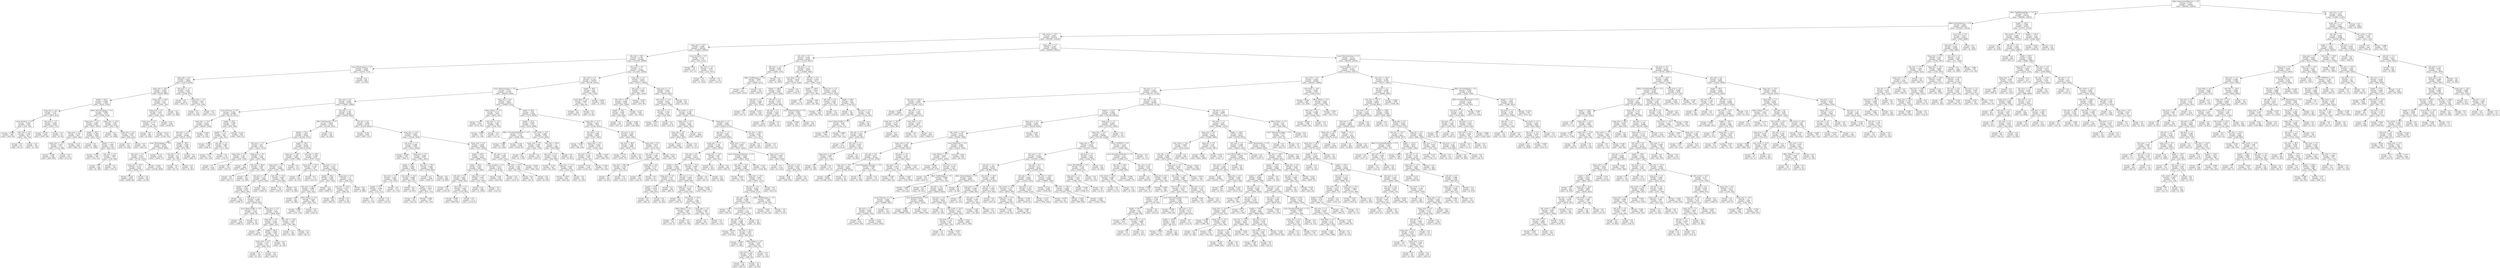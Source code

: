 digraph Tree {
node [shape=box] ;
0 [label="effect_SuspensionOfService <= 0.5\nentropy = 0.767\nsamples = 724092\nvalue = [562062, 162030]"] ;
1 [label="effect_HighWaitingTime <= 0.5\nentropy = 0.707\nsamples = 678742\nvalue = [548095, 130647]"] ;
0 -> 1 [labeldistance=2.5, labelangle=45, headlabel="True"] ;
3 [label="effect_InterimService <= 0.5\nentropy = 0.681\nsamples = 655332\nvalue = [537020, 118312]"] ;
1 -> 3 ;
5 [label="info_words <= 16.5\nentropy = 0.661\nsamples = 643319\nvalue = [533095, 110224]"] ;
3 -> 5 ;
7 [label="slang_char <= 43.5\nentropy = 0.809\nsamples = 165038\nvalue = [124055, 40983]"] ;
5 -> 7 ;
19 [label="info_char <= 58.5\nentropy = 0.799\nsamples = 163268\nvalue = [123700, 39568]"] ;
7 -> 19 ;
41 [label="cause_Maintenance <= 0.5\nentropy = 0.948\nsamples = 19384\nvalue = [12270, 7114]"] ;
19 -> 41 ;
43 [label="slang_adp <= 0.5\nentropy = 0.923\nsamples = 18548\nvalue = [12270, 6278]"] ;
41 -> 43 ;
233 [label="slang_char <= 20.5\nentropy = 0.959\nsamples = 15366\nvalue = [9506, 5860]"] ;
43 -> 233 ;
237 [label="lenght <= 62.5\nentropy = 0.994\nsamples = 11265\nvalue = [6125, 5140]"] ;
233 -> 237 ;
241 [label="slang_char <= 6.5\nentropy = 0.797\nsamples = 3791\nvalue = [2876, 915]"] ;
237 -> 241 ;
243 [label="cause_Incident <= 0.5\nentropy = 0.958\nsamples = 1263\nvalue = [479, 784]"] ;
241 -> 243 ;
251 [label="entropy = 0.356\nsamples = 446\nvalue = [416, 30]"] ;
243 -> 251 ;
252 [label="info_verb <= 0.5\nentropy = 0.392\nsamples = 817\nvalue = [63, 754]"] ;
243 -> 252 ;
713 [label="entropy = 0.0\nsamples = 63\nvalue = [63, 0]"] ;
252 -> 713 ;
714 [label="entropy = 0.0\nsamples = 754\nvalue = [0, 754]"] ;
252 -> 714 ;
244 [label="info_pron <= 3.5\nentropy = 0.294\nsamples = 2528\nvalue = [2397, 131]"] ;
241 -> 244 ;
529 [label="entropy = 0.139\nsamples = 2445\nvalue = [2397, 48]"] ;
244 -> 529 ;
530 [label="entropy = 0.0\nsamples = 83\nvalue = [0, 83]"] ;
244 -> 530 ;
242 [label="effect_SecuritySpeed <= 0.5\nentropy = 0.988\nsamples = 7474\nvalue = [3249, 4225]"] ;
237 -> 242 ;
245 [label="slang_char <= 12.5\nentropy = 0.995\nsamples = 5460\nvalue = [2957, 2503]"] ;
242 -> 245 ;
247 [label="slang_pron <= 0.5\nentropy = 0.765\nsamples = 2617\nvalue = [2035, 582]"] ;
245 -> 247 ;
689 [label="slang_char <= 11.5\nentropy = 0.917\nsamples = 1711\nvalue = [1143, 568]"] ;
247 -> 689 ;
691 [label="entropy = 0.998\nsamples = 1196\nvalue = [628, 568]"] ;
689 -> 691 ;
692 [label="entropy = 0.0\nsamples = 515\nvalue = [515, 0]"] ;
689 -> 692 ;
690 [label="entropy = 0.115\nsamples = 906\nvalue = [892, 14]"] ;
247 -> 690 ;
248 [label="lenght <= 68.5\nentropy = 0.909\nsamples = 2843\nvalue = [922, 1921]"] ;
245 -> 248 ;
249 [label="entropy = 0.0\nsamples = 1500\nvalue = [0, 1500]"] ;
248 -> 249 ;
250 [label="lenght <= 71.5\nentropy = 0.897\nsamples = 1343\nvalue = [922, 421]"] ;
248 -> 250 ;
267 [label="entropy = 0.191\nsamples = 786\nvalue = [763, 23]"] ;
250 -> 267 ;
268 [label="info_num <= 0.5\nentropy = 0.863\nsamples = 557\nvalue = [159, 398]"] ;
250 -> 268 ;
391 [label="entropy = 0.0\nsamples = 398\nvalue = [0, 398]"] ;
268 -> 391 ;
392 [label="entropy = 0.0\nsamples = 159\nvalue = [159, 0]"] ;
268 -> 392 ;
246 [label="slang_char <= 15.0\nentropy = 0.597\nsamples = 2014\nvalue = [292, 1722]"] ;
242 -> 246 ;
253 [label="entropy = 0.0\nsamples = 1498\nvalue = [0, 1498]"] ;
246 -> 253 ;
254 [label="slang_pron <= 0.5\nentropy = 0.987\nsamples = 516\nvalue = [292, 224]"] ;
246 -> 254 ;
351 [label="entropy = 0.0\nsamples = 224\nvalue = [0, 224]"] ;
254 -> 351 ;
352 [label="entropy = 0.0\nsamples = 292\nvalue = [292, 0]"] ;
254 -> 352 ;
238 [label="slang_char <= 30.0\nentropy = 0.67\nsamples = 4101\nvalue = [3381, 720]"] ;
233 -> 238 ;
239 [label="slang_pron <= 0.5\nentropy = 0.451\nsamples = 3733\nvalue = [3381, 352]"] ;
238 -> 239 ;
363 [label="slang_noun <= 0.5\nentropy = 0.777\nsamples = 1534\nvalue = [1182, 352]"] ;
239 -> 363 ;
365 [label="entropy = 0.0\nsamples = 200\nvalue = [0, 200]"] ;
363 -> 365 ;
366 [label="entropy = 0.512\nsamples = 1334\nvalue = [1182, 152]"] ;
363 -> 366 ;
364 [label="entropy = 0.0\nsamples = 2199\nvalue = [2199, 0]"] ;
239 -> 364 ;
240 [label="entropy = 0.0\nsamples = 368\nvalue = [0, 368]"] ;
238 -> 240 ;
234 [label="info_pron <= 1.5\nentropy = 0.561\nsamples = 3182\nvalue = [2764, 418]"] ;
43 -> 234 ;
235 [label="entropy = 0.0\nsamples = 2612\nvalue = [2612, 0]"] ;
234 -> 235 ;
236 [label="slang_adp <= 1.5\nentropy = 0.837\nsamples = 570\nvalue = [152, 418]"] ;
234 -> 236 ;
403 [label="entropy = 0.0\nsamples = 418\nvalue = [0, 418]"] ;
236 -> 403 ;
404 [label="entropy = 0.0\nsamples = 152\nvalue = [152, 0]"] ;
236 -> 404 ;
44 [label="entropy = 0.0\nsamples = 836\nvalue = [0, 836]"] ;
41 -> 44 ;
42 [label="info_noun <= 3.5\nentropy = 0.77\nsamples = 143884\nvalue = [111430, 32454]"] ;
19 -> 42 ;
73 [label="info_verb <= 1.5\nentropy = 0.728\nsamples = 109350\nvalue = [87159, 22191]"] ;
42 -> 73 ;
77 [label="cause_Demonstration <= 0.5\nentropy = 0.714\nsamples = 107521\nvalue = [86459, 21062]"] ;
73 -> 77 ;
81 [label="info_verb <= 0.5\nentropy = 0.666\nsamples = 91518\nvalue = [75609, 15909]"] ;
77 -> 81 ;
83 [label="cause_Overturn <= 0.5\nentropy = 0.545\nsamples = 47096\nvalue = [41179, 5917]"] ;
81 -> 83 ;
455 [label="slang_char <= 33.0\nentropy = 0.522\nsamples = 45549\nvalue = [40200, 5349]"] ;
83 -> 455 ;
465 [label="info_punt <= 2.5\nentropy = 0.513\nsamples = 45384\nvalue = [40191, 5193]"] ;
455 -> 465 ;
637 [label="cause_Waterlogging <= 0.5\nentropy = 0.495\nsamples = 44318\nvalue = [39516, 4802]"] ;
465 -> 637 ;
953 [label="info_pron <= 2.5\nentropy = 0.511\nsamples = 41917\nvalue = [37152, 4765]"] ;
637 -> 953 ;
955 [label="slang_char <= 25.5\nentropy = 0.232\nsamples = 4163\nvalue = [4006, 157]"] ;
953 -> 955 ;
957 [label="entropy = 0.122\nsamples = 4074\nvalue = [4006, 68]"] ;
955 -> 957 ;
958 [label="entropy = 0.0\nsamples = 89\nvalue = [0, 89]"] ;
955 -> 958 ;
956 [label="entropy = 0.535\nsamples = 37754\nvalue = [33146, 4608]"] ;
953 -> 956 ;
954 [label="entropy = 0.115\nsamples = 2401\nvalue = [2364, 37]"] ;
637 -> 954 ;
638 [label="lenght <= 88.5\nentropy = 0.948\nsamples = 1066\nvalue = [675, 391]"] ;
465 -> 638 ;
639 [label="info_adp <= 3.5\nentropy = 0.6\nsamples = 458\nvalue = [67, 391]"] ;
638 -> 639 ;
843 [label="entropy = 0.0\nsamples = 67\nvalue = [67, 0]"] ;
639 -> 843 ;
844 [label="entropy = 0.0\nsamples = 391\nvalue = [0, 391]"] ;
639 -> 844 ;
640 [label="entropy = 0.0\nsamples = 608\nvalue = [608, 0]"] ;
638 -> 640 ;
466 [label="entropy = 0.305\nsamples = 165\nvalue = [9, 156]"] ;
455 -> 466 ;
456 [label="lenght <= 85.0\nentropy = 0.948\nsamples = 1547\nvalue = [979, 568]"] ;
83 -> 456 ;
491 [label="lenght <= 71.5\nentropy = 0.971\nsamples = 902\nvalue = [361, 541]"] ;
456 -> 491 ;
879 [label="entropy = 0.246\nsamples = 196\nvalue = [188, 8]"] ;
491 -> 879 ;
880 [label="info_adp <= 3.5\nentropy = 0.803\nsamples = 706\nvalue = [173, 533]"] ;
491 -> 880 ;
881 [label="entropy = 0.371\nsamples = 574\nvalue = [41, 533]"] ;
880 -> 881 ;
882 [label="entropy = 0.0\nsamples = 132\nvalue = [132, 0]"] ;
880 -> 882 ;
492 [label="entropy = 0.251\nsamples = 645\nvalue = [618, 27]"] ;
456 -> 492 ;
84 [label="info_adp <= 2.5\nentropy = 0.769\nsamples = 44422\nvalue = [34430, 9992]"] ;
81 -> 84 ;
85 [label="effect_FullCapacity <= 0.5\nentropy = 0.625\nsamples = 25275\nvalue = [21324, 3951]"] ;
84 -> 85 ;
257 [label="lenght <= 78.5\nentropy = 0.607\nsamples = 25055\nvalue = [21324, 3731]"] ;
85 -> 257 ;
271 [label="info_pron <= 1.5\nentropy = 0.87\nsamples = 4525\nvalue = [3210, 1315]"] ;
257 -> 271 ;
273 [label="slang_noun <= 0.5\nentropy = 0.54\nsamples = 1285\nvalue = [159, 1126]"] ;
271 -> 273 ;
277 [label="entropy = 0.0\nsamples = 1126\nvalue = [0, 1126]"] ;
273 -> 277 ;
278 [label="entropy = 0.0\nsamples = 159\nvalue = [159, 0]"] ;
273 -> 278 ;
274 [label="slang_pron <= 0.5\nentropy = 0.321\nsamples = 3240\nvalue = [3051, 189]"] ;
271 -> 274 ;
279 [label="entropy = 0.0\nsamples = 2804\nvalue = [2804, 0]"] ;
274 -> 279 ;
280 [label="info_char <= 60.0\nentropy = 0.987\nsamples = 436\nvalue = [247, 189]"] ;
274 -> 280 ;
475 [label="entropy = 0.0\nsamples = 247\nvalue = [247, 0]"] ;
280 -> 475 ;
476 [label="entropy = 0.0\nsamples = 189\nvalue = [0, 189]"] ;
280 -> 476 ;
272 [label="lenght <= 94.5\nentropy = 0.523\nsamples = 20530\nvalue = [18114, 2416]"] ;
257 -> 272 ;
275 [label="slang_char <= 26.5\nentropy = 0.349\nsamples = 13823\nvalue = [12917, 906]"] ;
272 -> 275 ;
291 [label="slang_punt <= 1.5\nentropy = 0.312\nsamples = 13686\nvalue = [12917, 769]"] ;
275 -> 291 ;
293 [label="info_pron <= 2.5\nentropy = 0.237\nsamples = 13087\nvalue = [12578, 509]"] ;
291 -> 293 ;
969 [label="lenght <= 80.5\nentropy = 0.301\nsamples = 9523\nvalue = [9014, 509]"] ;
293 -> 969 ;
971 [label="entropy = 0.0\nsamples = 2788\nvalue = [2788, 0]"] ;
969 -> 971 ;
972 [label="info_pron <= 1.5\nentropy = 0.386\nsamples = 6735\nvalue = [6226, 509]"] ;
969 -> 972 ;
973 [label="cause_HeavyTraffic <= 0.5\nentropy = 0.112\nsamples = 3330\nvalue = [3280, 50]"] ;
972 -> 973 ;
979 [label="entropy = 0.0\nsamples = 3280\nvalue = [3280, 0]"] ;
973 -> 979 ;
980 [label="entropy = 0.0\nsamples = 50\nvalue = [0, 50]"] ;
973 -> 980 ;
974 [label="slang_pron <= 0.5\nentropy = 0.57\nsamples = 3405\nvalue = [2946, 459]"] ;
972 -> 974 ;
975 [label="slang_det <= 0.5\nentropy = 0.416\nsamples = 3108\nvalue = [2847, 261]"] ;
974 -> 975 ;
977 [label="entropy = 0.0\nsamples = 2399\nvalue = [2399, 0]"] ;
975 -> 977 ;
978 [label="lenght <= 86.5\nentropy = 0.949\nsamples = 709\nvalue = [448, 261]"] ;
975 -> 978 ;
981 [label="slang_noun <= 0.5\nentropy = 0.701\nsamples = 553\nvalue = [448, 105]"] ;
978 -> 981 ;
983 [label="entropy = 0.0\nsamples = 105\nvalue = [0, 105]"] ;
981 -> 983 ;
984 [label="entropy = 0.0\nsamples = 448\nvalue = [448, 0]"] ;
981 -> 984 ;
982 [label="entropy = 0.0\nsamples = 156\nvalue = [0, 156]"] ;
978 -> 982 ;
976 [label="info_char <= 79.0\nentropy = 0.918\nsamples = 297\nvalue = [99, 198]"] ;
974 -> 976 ;
985 [label="entropy = 0.0\nsamples = 198\nvalue = [0, 198]"] ;
976 -> 985 ;
986 [label="entropy = 0.0\nsamples = 99\nvalue = [99, 0]"] ;
976 -> 986 ;
970 [label="entropy = 0.0\nsamples = 3564\nvalue = [3564, 0]"] ;
293 -> 970 ;
294 [label="info_char <= 70.5\nentropy = 0.987\nsamples = 599\nvalue = [339, 260]"] ;
291 -> 294 ;
295 [label="entropy = 0.0\nsamples = 339\nvalue = [339, 0]"] ;
294 -> 295 ;
296 [label="entropy = 0.0\nsamples = 260\nvalue = [0, 260]"] ;
294 -> 296 ;
292 [label="entropy = 0.0\nsamples = 137\nvalue = [0, 137]"] ;
275 -> 292 ;
276 [label="info_char <= 69.0\nentropy = 0.769\nsamples = 6707\nvalue = [5197, 1510]"] ;
272 -> 276 ;
281 [label="slang_char <= 35.0\nentropy = 0.746\nsamples = 527\nvalue = [112, 415]"] ;
276 -> 281 ;
537 [label="entropy = 0.0\nsamples = 415\nvalue = [0, 415]"] ;
281 -> 537 ;
538 [label="entropy = 0.0\nsamples = 112\nvalue = [112, 0]"] ;
281 -> 538 ;
282 [label="info_pron <= 2.5\nentropy = 0.674\nsamples = 6180\nvalue = [5085, 1095]"] ;
276 -> 282 ;
283 [label="lenght <= 98.0\nentropy = 0.491\nsamples = 5059\nvalue = [4517, 542]"] ;
282 -> 283 ;
285 [label="info_char <= 84.5\nentropy = 0.968\nsamples = 1374\nvalue = [832, 542]"] ;
283 -> 285 ;
289 [label="entropy = 0.0\nsamples = 386\nvalue = [0, 386]"] ;
285 -> 289 ;
290 [label="effect_Delays <= 0.5\nentropy = 0.629\nsamples = 988\nvalue = [832, 156]"] ;
285 -> 290 ;
889 [label="entropy = 0.982\nsamples = 370\nvalue = [214, 156]"] ;
290 -> 889 ;
890 [label="entropy = 0.0\nsamples = 618\nvalue = [618, 0]"] ;
290 -> 890 ;
286 [label="entropy = 0.0\nsamples = 3685\nvalue = [3685, 0]"] ;
283 -> 286 ;
284 [label="slang_noun <= 0.5\nentropy = 1.0\nsamples = 1121\nvalue = [568, 553]"] ;
282 -> 284 ;
287 [label="info_char <= 110.5\nentropy = 0.473\nsamples = 632\nvalue = [568, 64]"] ;
284 -> 287 ;
773 [label="entropy = 0.0\nsamples = 568\nvalue = [568, 0]"] ;
287 -> 773 ;
774 [label="entropy = 0.0\nsamples = 64\nvalue = [0, 64]"] ;
287 -> 774 ;
288 [label="entropy = 0.0\nsamples = 489\nvalue = [0, 489]"] ;
284 -> 288 ;
258 [label="entropy = 0.0\nsamples = 220\nvalue = [0, 220]"] ;
85 -> 258 ;
86 [label="info_det <= 0.5\nentropy = 0.899\nsamples = 19147\nvalue = [13106, 6041]"] ;
84 -> 86 ;
91 [label="entropy = 0.353\nsamples = 3168\nvalue = [2957, 211]"] ;
86 -> 91 ;
92 [label="slang_char <= 10.5\nentropy = 0.947\nsamples = 15979\nvalue = [10149, 5830]"] ;
86 -> 92 ;
93 [label="info_noun <= 1.5\nentropy = 0.986\nsamples = 5160\nvalue = [2222, 2938]"] ;
92 -> 93 ;
457 [label="entropy = 0.069\nsamples = 363\nvalue = [360, 3]"] ;
93 -> 457 ;
458 [label="slang_pron <= 0.5\nentropy = 0.964\nsamples = 4797\nvalue = [1862, 2935]"] ;
93 -> 458 ;
495 [label="lenght <= 84.5\nentropy = 0.822\nsamples = 3008\nvalue = [772, 2236]"] ;
458 -> 495 ;
499 [label="info_noun <= 2.5\nentropy = 0.362\nsamples = 1960\nvalue = [135, 1825]"] ;
495 -> 499 ;
503 [label="lenght <= 77.0\nentropy = 0.994\nsamples = 247\nvalue = [135, 112]"] ;
499 -> 503 ;
945 [label="entropy = 0.0\nsamples = 112\nvalue = [0, 112]"] ;
503 -> 945 ;
946 [label="entropy = 0.0\nsamples = 135\nvalue = [135, 0]"] ;
503 -> 946 ;
504 [label="entropy = 0.0\nsamples = 1713\nvalue = [0, 1713]"] ;
499 -> 504 ;
500 [label="info_words <= 14.5\nentropy = 0.966\nsamples = 1048\nvalue = [637, 411]"] ;
495 -> 500 ;
501 [label="entropy = 0.0\nsamples = 297\nvalue = [0, 297]"] ;
500 -> 501 ;
502 [label="lenght <= 91.5\nentropy = 0.614\nsamples = 751\nvalue = [637, 114]"] ;
500 -> 502 ;
865 [label="entropy = 0.0\nsamples = 554\nvalue = [554, 0]"] ;
502 -> 865 ;
866 [label="entropy = 0.982\nsamples = 197\nvalue = [83, 114]"] ;
502 -> 866 ;
496 [label="info_char <= 79.0\nentropy = 0.965\nsamples = 1789\nvalue = [1090, 699]"] ;
458 -> 496 ;
497 [label="entropy = 0.0\nsamples = 1090\nvalue = [1090, 0]"] ;
496 -> 497 ;
498 [label="entropy = 0.0\nsamples = 699\nvalue = [0, 699]"] ;
496 -> 498 ;
94 [label="slang_verb <= 0.5\nentropy = 0.838\nsamples = 10819\nvalue = [7927, 2892]"] ;
92 -> 94 ;
199 [label="lenght <= 90.5\nentropy = 0.723\nsamples = 8618\nvalue = [6888, 1730]"] ;
94 -> 199 ;
201 [label="lenght <= 88.5\nentropy = 0.927\nsamples = 4802\nvalue = [3156, 1646]"] ;
199 -> 201 ;
203 [label="info_adp <= 3.5\nentropy = 0.667\nsamples = 3689\nvalue = [3046, 643]"] ;
201 -> 203 ;
411 [label="entropy = 0.0\nsamples = 1343\nvalue = [1343, 0]"] ;
203 -> 411 ;
412 [label="info_num <= 1.5\nentropy = 0.847\nsamples = 2346\nvalue = [1703, 643]"] ;
203 -> 412 ;
413 [label="entropy = 0.999\nsamples = 1232\nvalue = [589, 643]"] ;
412 -> 413 ;
414 [label="entropy = 0.0\nsamples = 1114\nvalue = [1114, 0]"] ;
412 -> 414 ;
204 [label="slang_det <= 0.5\nentropy = 0.465\nsamples = 1113\nvalue = [110, 1003]"] ;
201 -> 204 ;
343 [label="entropy = 0.0\nsamples = 1003\nvalue = [0, 1003]"] ;
204 -> 343 ;
344 [label="entropy = 0.0\nsamples = 110\nvalue = [110, 0]"] ;
204 -> 344 ;
202 [label="cause_Incident <= 0.5\nentropy = 0.153\nsamples = 3816\nvalue = [3732, 84]"] ;
199 -> 202 ;
905 [label="entropy = 0.65\nsamples = 504\nvalue = [420, 84]"] ;
202 -> 905 ;
906 [label="entropy = 0.0\nsamples = 3312\nvalue = [3312, 0]"] ;
202 -> 906 ;
200 [label="info_adp <= 3.5\nentropy = 0.998\nsamples = 2201\nvalue = [1039, 1162]"] ;
94 -> 200 ;
205 [label="info_char <= 63.5\nentropy = 0.28\nsamples = 1029\nvalue = [50, 979]"] ;
200 -> 205 ;
789 [label="entropy = 0.0\nsamples = 50\nvalue = [50, 0]"] ;
205 -> 789 ;
790 [label="entropy = 0.0\nsamples = 979\nvalue = [0, 979]"] ;
205 -> 790 ;
206 [label="entropy = 0.625\nsamples = 1172\nvalue = [989, 183]"] ;
200 -> 206 ;
82 [label="slang_char <= 6.5\nentropy = 0.907\nsamples = 16003\nvalue = [10850, 5153]"] ;
77 -> 82 ;
89 [label="effect_Delays <= 0.5\nentropy = 0.351\nsamples = 3079\nvalue = [2876, 203]"] ;
82 -> 89 ;
433 [label="entropy = 0.117\nsamples = 2781\nvalue = [2737, 44]"] ;
89 -> 433 ;
434 [label="info_char <= 73.5\nentropy = 0.997\nsamples = 298\nvalue = [139, 159]"] ;
89 -> 434 ;
805 [label="entropy = 0.096\nsamples = 161\nvalue = [2, 159]"] ;
434 -> 805 ;
806 [label="entropy = 0.0\nsamples = 137\nvalue = [137, 0]"] ;
434 -> 806 ;
90 [label="lenght <= 88.5\nentropy = 0.96\nsamples = 12924\nvalue = [7974, 4950]"] ;
82 -> 90 ;
99 [label="lenght <= 81.5\nentropy = 0.987\nsamples = 5114\nvalue = [2216, 2898]"] ;
90 -> 99 ;
159 [label="effect_CirculationShutdown <= 0.5\nentropy = 0.712\nsamples = 1324\nvalue = [1066, 258]"] ;
99 -> 159 ;
179 [label="entropy = 0.288\nsamples = 238\nvalue = [12, 226]"] ;
159 -> 179 ;
180 [label="entropy = 0.192\nsamples = 1086\nvalue = [1054, 32]"] ;
159 -> 180 ;
160 [label="info_words <= 13.5\nentropy = 0.885\nsamples = 3790\nvalue = [1150, 2640]"] ;
99 -> 160 ;
315 [label="slang_verb <= 0.5\nentropy = 0.506\nsamples = 1964\nvalue = [220, 1744]"] ;
160 -> 315 ;
317 [label="entropy = 0.0\nsamples = 1744\nvalue = [0, 1744]"] ;
315 -> 317 ;
318 [label="entropy = 0.0\nsamples = 220\nvalue = [220, 0]"] ;
315 -> 318 ;
316 [label="info_char <= 80.5\nentropy = 1.0\nsamples = 1826\nvalue = [930, 896]"] ;
160 -> 316 ;
357 [label="info_pron <= 3.5\nentropy = 0.932\nsamples = 1425\nvalue = [930, 495]"] ;
316 -> 357 ;
521 [label="entropy = 0.734\nsamples = 441\nvalue = [91, 350]"] ;
357 -> 521 ;
522 [label="slang_char <= 11.5\nentropy = 0.603\nsamples = 984\nvalue = [839, 145]"] ;
357 -> 522 ;
635 [label="entropy = 0.276\nsamples = 881\nvalue = [839, 42]"] ;
522 -> 635 ;
636 [label="entropy = 0.0\nsamples = 103\nvalue = [0, 103]"] ;
522 -> 636 ;
358 [label="entropy = 0.0\nsamples = 401\nvalue = [0, 401]"] ;
316 -> 358 ;
100 [label="slang_char <= 11.5\nentropy = 0.831\nsamples = 7810\nvalue = [5758, 2052]"] ;
90 -> 100 ;
147 [label="info_adp <= 2.5\nentropy = 0.999\nsamples = 2929\nvalue = [1527, 1402]"] ;
100 -> 147 ;
345 [label="entropy = 0.549\nsamples = 772\nvalue = [98, 674]"] ;
147 -> 345 ;
346 [label="slang_char <= 9.5\nentropy = 0.922\nsamples = 2157\nvalue = [1429, 728]"] ;
147 -> 346 ;
353 [label="info_punt <= 1.5\nentropy = 0.539\nsamples = 1305\nvalue = [1144, 161]"] ;
346 -> 353 ;
505 [label="entropy = 0.134\nsamples = 1126\nvalue = [1105, 21]"] ;
353 -> 505 ;
506 [label="entropy = 0.756\nsamples = 179\nvalue = [39, 140]"] ;
353 -> 506 ;
354 [label="entropy = 0.919\nsamples = 852\nvalue = [285, 567]"] ;
346 -> 354 ;
148 [label="info_pron <= 4.5\nentropy = 0.566\nsamples = 4881\nvalue = [4231, 650]"] ;
100 -> 148 ;
409 [label="info_char <= 89.5\nentropy = 0.228\nsamples = 3068\nvalue = [2955, 113]"] ;
148 -> 409 ;
783 [label="entropy = 0.135\nsamples = 3012\nvalue = [2955, 57]"] ;
409 -> 783 ;
784 [label="entropy = 0.0\nsamples = 56\nvalue = [0, 56]"] ;
409 -> 784 ;
410 [label="slang_verb <= 0.5\nentropy = 0.877\nsamples = 1813\nvalue = [1276, 537]"] ;
148 -> 410 ;
437 [label="info_noun <= 2.5\nentropy = 0.997\nsamples = 957\nvalue = [449, 508]"] ;
410 -> 437 ;
939 [label="info_char <= 90.5\nentropy = 0.756\nsamples = 546\nvalue = [119, 427]"] ;
437 -> 939 ;
941 [label="entropy = 0.0\nsamples = 427\nvalue = [0, 427]"] ;
939 -> 941 ;
942 [label="entropy = 0.0\nsamples = 119\nvalue = [119, 0]"] ;
939 -> 942 ;
940 [label="slang_adp <= 0.5\nentropy = 0.716\nsamples = 411\nvalue = [330, 81]"] ;
437 -> 940 ;
943 [label="entropy = 0.0\nsamples = 330\nvalue = [330, 0]"] ;
940 -> 943 ;
944 [label="entropy = 0.0\nsamples = 81\nvalue = [0, 81]"] ;
940 -> 944 ;
438 [label="entropy = 0.213\nsamples = 856\nvalue = [827, 29]"] ;
410 -> 438 ;
78 [label="lenght <= 90.5\nentropy = 0.96\nsamples = 1829\nvalue = [700, 1129]"] ;
73 -> 78 ;
79 [label="cause_Rain <= 0.5\nentropy = 0.409\nsamples = 757\nvalue = [695, 62]"] ;
78 -> 79 ;
749 [label="entropy = 0.0\nsamples = 695\nvalue = [695, 0]"] ;
79 -> 749 ;
750 [label="entropy = 0.0\nsamples = 62\nvalue = [0, 62]"] ;
79 -> 750 ;
80 [label="entropy = 0.043\nsamples = 1072\nvalue = [5, 1067]"] ;
78 -> 80 ;
74 [label="slang_char <= 7.5\nentropy = 0.878\nsamples = 34534\nvalue = [24271, 10263]"] ;
42 -> 74 ;
75 [label="info_pron <= 3.5\nentropy = 0.893\nsamples = 2779\nvalue = [861, 1918]"] ;
74 -> 75 ;
175 [label="info_verb <= 0.5\nentropy = 0.668\nsamples = 2240\nvalue = [391, 1849]"] ;
75 -> 175 ;
829 [label="lenght <= 78.5\nentropy = 0.892\nsamples = 1195\nvalue = [369, 826]"] ;
175 -> 829 ;
831 [label="entropy = 0.0\nsamples = 187\nvalue = [187, 0]"] ;
829 -> 831 ;
832 [label="entropy = 0.681\nsamples = 1008\nvalue = [182, 826]"] ;
829 -> 832 ;
830 [label="entropy = 0.147\nsamples = 1045\nvalue = [22, 1023]"] ;
175 -> 830 ;
176 [label="entropy = 0.552\nsamples = 539\nvalue = [470, 69]"] ;
75 -> 176 ;
76 [label="slang_pron <= 1.5\nentropy = 0.831\nsamples = 31755\nvalue = [23410, 8345]"] ;
74 -> 76 ;
87 [label="info_words <= 12.5\nentropy = 0.811\nsamples = 31208\nvalue = [23410, 7798]"] ;
76 -> 87 ;
113 [label="info_pron <= 1.5\nentropy = 0.706\nsamples = 823\nvalue = [158, 665]"] ;
87 -> 113 ;
319 [label="entropy = 0.074\nsamples = 671\nvalue = [6, 665]"] ;
113 -> 319 ;
320 [label="entropy = 0.0\nsamples = 152\nvalue = [152, 0]"] ;
113 -> 320 ;
114 [label="info_words <= 14.5\nentropy = 0.786\nsamples = 30385\nvalue = [23252, 7133]"] ;
87 -> 114 ;
115 [label="slang_noun <= 0.5\nentropy = 0.315\nsamples = 7094\nvalue = [6691, 403]"] ;
114 -> 115 ;
339 [label="slang_adp <= 0.5\nentropy = 0.566\nsamples = 3026\nvalue = [2623, 403]"] ;
115 -> 339 ;
341 [label="entropy = 0.352\nsamples = 2809\nvalue = [2623, 186]"] ;
339 -> 341 ;
342 [label="entropy = 0.0\nsamples = 217\nvalue = [0, 217]"] ;
339 -> 342 ;
340 [label="entropy = 0.0\nsamples = 4068\nvalue = [4068, 0]"] ;
115 -> 340 ;
116 [label="slang_punt <= 1.5\nentropy = 0.867\nsamples = 23291\nvalue = [16561, 6730]"] ;
114 -> 116 ;
149 [label="info_pron <= 1.5\nentropy = 0.841\nsamples = 22533\nvalue = [16450, 6083]"] ;
116 -> 149 ;
367 [label="emoji_size <= 1.5\nentropy = 0.738\nsamples = 13822\nvalue = [10943, 2879]"] ;
149 -> 367 ;
373 [label="info_adp <= 4.5\nentropy = 0.677\nsamples = 13079\nvalue = [10743, 2336]"] ;
367 -> 373 ;
375 [label="lenght <= 82.5\nentropy = 0.615\nsamples = 12558\nvalue = [10648, 1910]"] ;
373 -> 375 ;
377 [label="slang_noun <= 0.5\nentropy = 0.97\nsamples = 2321\nvalue = [1398, 923]"] ;
375 -> 377 ;
381 [label="lenght <= 79.0\nentropy = 0.932\nsamples = 1415\nvalue = [492, 923]"] ;
377 -> 381 ;
383 [label="entropy = 0.0\nsamples = 492\nvalue = [492, 0]"] ;
381 -> 383 ;
384 [label="entropy = 0.0\nsamples = 923\nvalue = [0, 923]"] ;
381 -> 384 ;
382 [label="entropy = 0.0\nsamples = 906\nvalue = [906, 0]"] ;
377 -> 382 ;
378 [label="info_num <= 1.5\nentropy = 0.458\nsamples = 10237\nvalue = [9250, 987]"] ;
375 -> 378 ;
379 [label="slang_noun <= 0.5\nentropy = 0.847\nsamples = 2979\nvalue = [2163, 816]"] ;
378 -> 379 ;
385 [label="entropy = 0.0\nsamples = 1381\nvalue = [1381, 0]"] ;
379 -> 385 ;
386 [label="slang_char <= 24.0\nentropy = 1.0\nsamples = 1598\nvalue = [782, 816]"] ;
379 -> 386 ;
387 [label="effect_Delays <= 0.5\nentropy = 0.545\nsamples = 805\nvalue = [101, 704]"] ;
386 -> 387 ;
459 [label="entropy = 0.0\nsamples = 101\nvalue = [101, 0]"] ;
387 -> 459 ;
460 [label="entropy = 0.0\nsamples = 704\nvalue = [0, 704]"] ;
387 -> 460 ;
388 [label="slang_adp <= 1.0\nentropy = 0.587\nsamples = 793\nvalue = [681, 112]"] ;
386 -> 388 ;
425 [label="entropy = 0.0\nsamples = 681\nvalue = [681, 0]"] ;
388 -> 425 ;
426 [label="entropy = 0.0\nsamples = 112\nvalue = [0, 112]"] ;
388 -> 426 ;
380 [label="entropy = 0.161\nsamples = 7258\nvalue = [7087, 171]"] ;
378 -> 380 ;
376 [label="info_char <= 72.5\nentropy = 0.685\nsamples = 521\nvalue = [95, 426]"] ;
373 -> 376 ;
623 [label="entropy = 0.0\nsamples = 95\nvalue = [95, 0]"] ;
376 -> 623 ;
624 [label="entropy = 0.0\nsamples = 426\nvalue = [0, 426]"] ;
376 -> 624 ;
374 [label="slang_char <= 32.5\nentropy = 0.84\nsamples = 743\nvalue = [200, 543]"] ;
367 -> 374 ;
389 [label="entropy = 0.0\nsamples = 543\nvalue = [0, 543]"] ;
374 -> 389 ;
390 [label="entropy = 0.0\nsamples = 200\nvalue = [200, 0]"] ;
374 -> 390 ;
368 [label="slang_char <= 19.5\nentropy = 0.949\nsamples = 8711\nvalue = [5507, 3204]"] ;
149 -> 368 ;
369 [label="cause_EmergencyServices <= 0.5\nentropy = 0.819\nsamples = 6498\nvalue = [4843, 1655]"] ;
368 -> 369 ;
657 [label="info_char <= 74.5\nentropy = 0.896\nsamples = 4984\nvalue = [3425, 1559]"] ;
369 -> 657 ;
693 [label="entropy = 0.433\nsamples = 270\nvalue = [24, 246]"] ;
657 -> 693 ;
694 [label="slang_char <= 14.5\nentropy = 0.853\nsamples = 4714\nvalue = [3401, 1313]"] ;
657 -> 694 ;
721 [label="info_pron <= 3.5\nentropy = 0.905\nsamples = 4099\nvalue = [2786, 1313]"] ;
694 -> 721 ;
723 [label="info_adp <= 2.5\nentropy = 0.988\nsamples = 2540\nvalue = [1432, 1108]"] ;
721 -> 723 ;
871 [label="entropy = 0.0\nsamples = 292\nvalue = [292, 0]"] ;
723 -> 871 ;
872 [label="cause_Incident <= 0.5\nentropy = 1.0\nsamples = 2248\nvalue = [1140, 1108]"] ;
723 -> 872 ;
873 [label="info_adp <= 4.5\nentropy = 0.968\nsamples = 1886\nvalue = [1140, 746]"] ;
872 -> 873 ;
875 [label="entropy = 0.475\nsamples = 835\nvalue = [750, 85]"] ;
873 -> 875 ;
876 [label="info_char <= 81.5\nentropy = 0.951\nsamples = 1051\nvalue = [390, 661]"] ;
873 -> 876 ;
877 [label="entropy = 0.024\nsamples = 429\nvalue = [1, 428]"] ;
876 -> 877 ;
878 [label="effect_Delays <= 0.5\nentropy = 0.954\nsamples = 622\nvalue = [389, 233]"] ;
876 -> 878 ;
885 [label="info_verb <= 0.5\nentropy = 0.697\nsamples = 479\nvalue = [389, 90]"] ;
878 -> 885 ;
887 [label="entropy = 0.0\nsamples = 389\nvalue = [389, 0]"] ;
885 -> 887 ;
888 [label="entropy = 0.0\nsamples = 90\nvalue = [0, 90]"] ;
885 -> 888 ;
886 [label="entropy = 0.0\nsamples = 143\nvalue = [0, 143]"] ;
878 -> 886 ;
874 [label="entropy = 0.0\nsamples = 362\nvalue = [0, 362]"] ;
872 -> 874 ;
724 [label="effect_TrafficImpact <= 0.5\nentropy = 0.562\nsamples = 1559\nvalue = [1354, 205]"] ;
721 -> 724 ;
799 [label="entropy = 0.403\nsamples = 1472\nvalue = [1354, 118]"] ;
724 -> 799 ;
800 [label="entropy = 0.0\nsamples = 87\nvalue = [0, 87]"] ;
724 -> 800 ;
722 [label="entropy = 0.0\nsamples = 615\nvalue = [615, 0]"] ;
694 -> 722 ;
658 [label="entropy = 0.341\nsamples = 1514\nvalue = [1418, 96]"] ;
369 -> 658 ;
370 [label="slang_verb <= 0.5\nentropy = 0.881\nsamples = 2213\nvalue = [664, 1549]"] ;
368 -> 370 ;
371 [label="entropy = 0.0\nsamples = 1119\nvalue = [0, 1119]"] ;
370 -> 371 ;
372 [label="info_num <= 0.5\nentropy = 0.967\nsamples = 1094\nvalue = [664, 430]"] ;
370 -> 372 ;
477 [label="entropy = 0.94\nsamples = 668\nvalue = [238, 430]"] ;
372 -> 477 ;
478 [label="entropy = 0.0\nsamples = 426\nvalue = [426, 0]"] ;
372 -> 478 ;
150 [label="info_char <= 94.0\nentropy = 0.601\nsamples = 758\nvalue = [111, 647]"] ;
116 -> 150 ;
435 [label="entropy = 0.0\nsamples = 647\nvalue = [0, 647]"] ;
150 -> 435 ;
436 [label="entropy = 0.0\nsamples = 111\nvalue = [111, 0]"] ;
150 -> 436 ;
88 [label="entropy = 0.0\nsamples = 547\nvalue = [0, 547]"] ;
76 -> 88 ;
20 [label="cause_Incident <= 0.5\nentropy = 0.723\nsamples = 1770\nvalue = [355, 1415]"] ;
7 -> 20 ;
177 [label="entropy = 0.0\nsamples = 237\nvalue = [237, 0]"] ;
20 -> 177 ;
178 [label="info_noun <= 4.5\nentropy = 0.391\nsamples = 1533\nvalue = [118, 1415]"] ;
20 -> 178 ;
255 [label="entropy = 0.0\nsamples = 1415\nvalue = [0, 1415]"] ;
178 -> 255 ;
256 [label="entropy = 0.0\nsamples = 118\nvalue = [118, 0]"] ;
178 -> 256 ;
8 [label="slang_char <= 2.5\nentropy = 0.597\nsamples = 478281\nvalue = [409040, 69241]"] ;
5 -> 8 ;
9 [label="info_verb <= 0.5\nentropy = 0.926\nsamples = 20252\nvalue = [13335, 6917]"] ;
8 -> 9 ;
35 [label="info_num <= 2.5\nentropy = 0.987\nsamples = 5774\nvalue = [2499, 3275]"] ;
9 -> 35 ;
55 [label="effect_TrafficImpact <= 0.5\nentropy = 0.997\nsamples = 4711\nvalue = [2499, 2212]"] ;
35 -> 55 ;
807 [label="entropy = 1.0\nsamples = 4417\nvalue = [2205, 2212]"] ;
55 -> 807 ;
808 [label="entropy = 0.0\nsamples = 294\nvalue = [294, 0]"] ;
55 -> 808 ;
56 [label="entropy = 0.0\nsamples = 1063\nvalue = [0, 1063]"] ;
35 -> 56 ;
36 [label="info_pron <= 3.5\nentropy = 0.814\nsamples = 14478\nvalue = [10836, 3642]"] ;
9 -> 36 ;
105 [label="cause_Rain <= 0.5\nentropy = 0.979\nsamples = 5367\nvalue = [3139, 2228]"] ;
36 -> 105 ;
107 [label="lenght <= 106.5\nentropy = 0.997\nsamples = 4203\nvalue = [1975, 2228]"] ;
105 -> 107 ;
109 [label="info_det <= 1.5\nentropy = 0.482\nsamples = 1487\nvalue = [155, 1332]"] ;
107 -> 109 ;
181 [label="entropy = 0.0\nsamples = 147\nvalue = [147, 0]"] ;
109 -> 181 ;
182 [label="entropy = 0.053\nsamples = 1340\nvalue = [8, 1332]"] ;
109 -> 182 ;
110 [label="info_det <= 2.5\nentropy = 0.915\nsamples = 2716\nvalue = [1820, 896]"] ;
107 -> 110 ;
111 [label="info_adp <= 5.5\nentropy = 0.224\nsamples = 1690\nvalue = [1629, 61]"] ;
110 -> 111 ;
563 [label="entropy = 0.0\nsamples = 1629\nvalue = [1629, 0]"] ;
111 -> 563 ;
564 [label="entropy = 0.0\nsamples = 61\nvalue = [0, 61]"] ;
111 -> 564 ;
112 [label="cause_Demonstration <= 0.5\nentropy = 0.693\nsamples = 1026\nvalue = [191, 835]"] ;
110 -> 112 ;
173 [label="entropy = 0.024\nsamples = 837\nvalue = [2, 835]"] ;
112 -> 173 ;
174 [label="entropy = 0.0\nsamples = 189\nvalue = [189, 0]"] ;
112 -> 174 ;
108 [label="entropy = 0.0\nsamples = 1164\nvalue = [1164, 0]"] ;
105 -> 108 ;
106 [label="info_det <= 0.5\nentropy = 0.623\nsamples = 9111\nvalue = [7697, 1414]"] ;
36 -> 106 ;
211 [label="lenght <= 109.0\nentropy = 0.912\nsamples = 572\nvalue = [187, 385]"] ;
106 -> 211 ;
747 [label="entropy = 0.0\nsamples = 141\nvalue = [141, 0]"] ;
211 -> 747 ;
748 [label="entropy = 0.49\nsamples = 431\nvalue = [46, 385]"] ;
211 -> 748 ;
212 [label="emoji_size <= 0.5\nentropy = 0.531\nsamples = 8539\nvalue = [7510, 1029]"] ;
106 -> 212 ;
213 [label="info_num <= 0.5\nentropy = 0.906\nsamples = 548\nvalue = [176, 372]"] ;
212 -> 213 ;
811 [label="entropy = 0.513\nsamples = 420\nvalue = [48, 372]"] ;
213 -> 811 ;
812 [label="entropy = 0.0\nsamples = 128\nvalue = [128, 0]"] ;
213 -> 812 ;
214 [label="lenght <= 88.5\nentropy = 0.41\nsamples = 7991\nvalue = [7334, 657]"] ;
212 -> 214 ;
215 [label="entropy = 0.0\nsamples = 198\nvalue = [0, 198]"] ;
214 -> 215 ;
216 [label="info_noun <= 6.5\nentropy = 0.323\nsamples = 7793\nvalue = [7334, 459]"] ;
214 -> 216 ;
617 [label="cause_HeavyTraffic <= 0.5\nentropy = 0.28\nsamples = 7707\nvalue = [7334, 373]"] ;
216 -> 617 ;
625 [label="entropy = 0.212\nsamples = 7490\nvalue = [7239, 251]"] ;
617 -> 625 ;
626 [label="entropy = 0.989\nsamples = 217\nvalue = [95, 122]"] ;
617 -> 626 ;
618 [label="entropy = 0.0\nsamples = 86\nvalue = [0, 86]"] ;
216 -> 618 ;
10 [label="cause_Demonstration <= 0.5\nentropy = 0.574\nsamples = 458029\nvalue = [395705, 62324]"] ;
8 -> 10 ;
13 [label="cause_Incident <= 0.5\nentropy = 0.535\nsamples = 373429\nvalue = [327912, 45517]"] ;
10 -> 13 ;
15 [label="cause_Fire <= 0.5\nentropy = 0.499\nsamples = 318091\nvalue = [283201, 34890]"] ;
13 -> 15 ;
29 [label="info_pron <= 1.5\nentropy = 0.491\nsamples = 315539\nvalue = [281793, 33746]"] ;
15 -> 29 ;
57 [label="info_char <= 103.5\nentropy = 0.258\nsamples = 23572\nvalue = [22545, 1027]"] ;
29 -> 57 ;
119 [label="entropy = 0.014\nsamples = 10693\nvalue = [10679, 14]"] ;
57 -> 119 ;
120 [label="info_det <= 2.5\nentropy = 0.397\nsamples = 12879\nvalue = [11866, 1013]"] ;
57 -> 120 ;
121 [label="slang_char <= 16.0\nentropy = 0.752\nsamples = 4462\nvalue = [3501, 961]"] ;
120 -> 121 ;
123 [label="info_adp <= 3.5\nentropy = 0.954\nsamples = 2564\nvalue = [1603, 961]"] ;
121 -> 123 ;
125 [label="entropy = 0.0\nsamples = 1132\nvalue = [1132, 0]"] ;
123 -> 125 ;
126 [label="info_verb <= 2.5\nentropy = 0.914\nsamples = 1432\nvalue = [471, 961]"] ;
123 -> 126 ;
127 [label="slang_pron <= 0.5\nentropy = 0.694\nsamples = 579\nvalue = [471, 108]"] ;
126 -> 127 ;
531 [label="entropy = 0.0\nsamples = 108\nvalue = [0, 108]"] ;
127 -> 531 ;
532 [label="entropy = 0.0\nsamples = 471\nvalue = [471, 0]"] ;
127 -> 532 ;
128 [label="entropy = 0.0\nsamples = 853\nvalue = [0, 853]"] ;
126 -> 128 ;
124 [label="entropy = 0.0\nsamples = 1898\nvalue = [1898, 0]"] ;
121 -> 124 ;
122 [label="cause_Rain <= 0.5\nentropy = 0.054\nsamples = 8417\nvalue = [8365, 52]"] ;
120 -> 122 ;
431 [label="entropy = 0.0\nsamples = 52\nvalue = [0, 52]"] ;
122 -> 431 ;
432 [label="entropy = 0.0\nsamples = 8365\nvalue = [8365, 0]"] ;
122 -> 432 ;
58 [label="info_num <= 0.5\nentropy = 0.506\nsamples = 291967\nvalue = [259248, 32719]"] ;
29 -> 58 ;
59 [label="lenght <= 115.5\nentropy = 0.464\nsamples = 212196\nvalue = [191318, 20878]"] ;
58 -> 59 ;
151 [label="slang_num <= 0.5\nentropy = 0.562\nsamples = 62443\nvalue = [54218, 8225]"] ;
59 -> 151 ;
169 [label="info_words <= 18.5\nentropy = 0.552\nsamples = 62163\nvalue = [54203, 7960]"] ;
151 -> 169 ;
507 [label="slang_verb <= 0.5\nentropy = 0.466\nsamples = 34502\nvalue = [31082, 3420]"] ;
169 -> 507 ;
629 [label="info_adp <= 6.5\nentropy = 0.417\nsamples = 30129\nvalue = [27591, 2538]"] ;
507 -> 629 ;
715 [label="slang_char <= 19.5\nentropy = 0.401\nsamples = 29844\nvalue = [27468, 2376]"] ;
629 -> 715 ;
993 [label="entropy = 0.394\nsamples = 29780\nvalue = [27468, 2312]"] ;
715 -> 993 ;
994 [label="entropy = 0.0\nsamples = 64\nvalue = [0, 64]"] ;
715 -> 994 ;
716 [label="cause_EmergencyServices <= 0.5\nentropy = 0.986\nsamples = 285\nvalue = [123, 162]"] ;
629 -> 716 ;
809 [label="entropy = 0.0\nsamples = 162\nvalue = [0, 162]"] ;
716 -> 809 ;
810 [label="entropy = 0.0\nsamples = 123\nvalue = [123, 0]"] ;
716 -> 810 ;
630 [label="info_pron <= 4.5\nentropy = 0.725\nsamples = 4373\nvalue = [3491, 882]"] ;
507 -> 630 ;
631 [label="info_punt <= 1.5\nentropy = 0.975\nsamples = 1746\nvalue = [1035, 711]"] ;
630 -> 631 ;
633 [label="entropy = 0.363\nsamples = 751\nvalue = [699, 52]"] ;
631 -> 633 ;
634 [label="entropy = 0.923\nsamples = 995\nvalue = [336, 659]"] ;
631 -> 634 ;
632 [label="entropy = 0.347\nsamples = 2627\nvalue = [2456, 171]"] ;
630 -> 632 ;
508 [label="cause_FallenTree <= 0.5\nentropy = 0.644\nsamples = 27661\nvalue = [23121, 4540]"] ;
169 -> 508 ;
509 [label="cause_March <= 0.5\nentropy = 0.627\nsamples = 27371\nvalue = [23072, 4299]"] ;
508 -> 509 ;
605 [label="entropy = 0.596\nsamples = 26110\nvalue = [22334, 3776]"] ;
509 -> 605 ;
606 [label="info_noun <= 2.5\nentropy = 0.979\nsamples = 1261\nvalue = [738, 523]"] ;
509 -> 606 ;
607 [label="entropy = 0.0\nsamples = 525\nvalue = [525, 0]"] ;
606 -> 607 ;
608 [label="effect_TrafficImpact <= 0.5\nentropy = 0.868\nsamples = 736\nvalue = [213, 523]"] ;
606 -> 608 ;
609 [label="entropy = 0.448\nsamples = 235\nvalue = [213, 22]"] ;
608 -> 609 ;
610 [label="entropy = 0.0\nsamples = 501\nvalue = [0, 501]"] ;
608 -> 610 ;
510 [label="entropy = 0.655\nsamples = 290\nvalue = [49, 241]"] ;
508 -> 510 ;
170 [label="entropy = 0.301\nsamples = 280\nvalue = [15, 265]"] ;
151 -> 170 ;
152 [label="slang_punt <= 2.5\nentropy = 0.418\nsamples = 149753\nvalue = [137100, 12653]"] ;
59 -> 152 ;
269 [label="slang_char <= 21.5\nentropy = 0.415\nsamples = 149596\nvalue = [137100, 12496]"] ;
152 -> 269 ;
395 [label="slang_char <= 20.5\nentropy = 0.434\nsamples = 133324\nvalue = [121410, 11914]"] ;
269 -> 395 ;
397 [label="info_noun <= 4.5\nentropy = 0.422\nsamples = 131660\nvalue = [120362, 11298]"] ;
395 -> 397 ;
663 [label="info_det <= 2.5\nentropy = 0.385\nsamples = 95120\nvalue = [87964, 7156]"] ;
397 -> 663 ;
665 [label="effect_SecuritySpeed <= 0.5\nentropy = 0.361\nsamples = 88921\nvalue = [82810, 6111]"] ;
663 -> 665 ;
683 [label="info_det <= 0.5\nentropy = 0.358\nsamples = 88835\nvalue = [82810, 6025]"] ;
665 -> 683 ;
891 [label="cause_Overturn <= 0.5\nentropy = 0.469\nsamples = 18886\nvalue = [16999, 1887]"] ;
683 -> 891 ;
893 [label="info_pron <= 5.5\nentropy = 0.449\nsamples = 18761\nvalue = [16999, 1762]"] ;
891 -> 893 ;
895 [label="entropy = 0.2\nsamples = 5136\nvalue = [4976, 160]"] ;
893 -> 895 ;
896 [label="entropy = 0.522\nsamples = 13625\nvalue = [12023, 1602]"] ;
893 -> 896 ;
894 [label="entropy = 0.0\nsamples = 125\nvalue = [0, 125]"] ;
891 -> 894 ;
892 [label="cause_BrokenVehicle <= 0.5\nentropy = 0.324\nsamples = 69949\nvalue = [65811, 4138]"] ;
683 -> 892 ;
897 [label="entropy = 0.344\nsamples = 62898\nvalue = [58866, 4032]"] ;
892 -> 897 ;
898 [label="entropy = 0.113\nsamples = 7051\nvalue = [6945, 106]"] ;
892 -> 898 ;
684 [label="entropy = 0.0\nsamples = 86\nvalue = [0, 86]"] ;
665 -> 684 ;
666 [label="info_words <= 26.5\nentropy = 0.654\nsamples = 6199\nvalue = [5154, 1045]"] ;
663 -> 666 ;
667 [label="slang_punt <= 1.5\nentropy = 0.508\nsamples = 5166\nvalue = [4584, 582]"] ;
666 -> 667 ;
671 [label="info_pron <= 3.0\nentropy = 0.437\nsamples = 5039\nvalue = [4584, 455]"] ;
667 -> 671 ;
673 [label="entropy = 0.0\nsamples = 103\nvalue = [0, 103]"] ;
671 -> 673 ;
674 [label="info_words <= 20.5\nentropy = 0.371\nsamples = 4936\nvalue = [4584, 352]"] ;
671 -> 674 ;
681 [label="info_punt <= 1.5\nentropy = 0.975\nsamples = 451\nvalue = [267, 184]"] ;
674 -> 681 ;
883 [label="entropy = 0.0\nsamples = 141\nvalue = [0, 141]"] ;
681 -> 883 ;
884 [label="entropy = 0.581\nsamples = 310\nvalue = [267, 43]"] ;
681 -> 884 ;
682 [label="entropy = 0.231\nsamples = 4485\nvalue = [4317, 168]"] ;
674 -> 682 ;
672 [label="entropy = 0.0\nsamples = 127\nvalue = [0, 127]"] ;
667 -> 672 ;
668 [label="info_det <= 3.5\nentropy = 0.992\nsamples = 1033\nvalue = [570, 463]"] ;
666 -> 668 ;
669 [label="info_adp <= 7.5\nentropy = 0.805\nsamples = 614\nvalue = [151, 463]"] ;
668 -> 669 ;
739 [label="entropy = 0.367\nsamples = 498\nvalue = [35, 463]"] ;
669 -> 739 ;
740 [label="entropy = 0.0\nsamples = 116\nvalue = [116, 0]"] ;
669 -> 740 ;
670 [label="entropy = 0.0\nsamples = 419\nvalue = [419, 0]"] ;
668 -> 670 ;
664 [label="info_adp <= 6.5\nentropy = 0.51\nsamples = 36540\nvalue = [32398, 4142]"] ;
397 -> 664 ;
675 [label="info_adp <= 5.5\nentropy = 0.624\nsamples = 16056\nvalue = [13553, 2503]"] ;
664 -> 675 ;
677 [label="info_words <= 21.5\nentropy = 0.317\nsamples = 6421\nvalue = [6053, 368]"] ;
675 -> 677 ;
779 [label="slang_char <= 13.5\nentropy = 0.583\nsamples = 2199\nvalue = [1892, 307]"] ;
677 -> 779 ;
781 [label="entropy = 0.192\nsamples = 1758\nvalue = [1706, 52]"] ;
779 -> 781 ;
782 [label="entropy = 0.982\nsamples = 441\nvalue = [186, 255]"] ;
779 -> 782 ;
780 [label="entropy = 0.109\nsamples = 4222\nvalue = [4161, 61]"] ;
677 -> 780 ;
678 [label="info_punt <= 3.5\nentropy = 0.763\nsamples = 9635\nvalue = [7500, 2135]"] ;
675 -> 678 ;
679 [label="entropy = 0.715\nsamples = 9272\nvalue = [7450, 1822]"] ;
678 -> 679 ;
680 [label="entropy = 0.578\nsamples = 363\nvalue = [50, 313]"] ;
678 -> 680 ;
676 [label="info_char <= 120.5\nentropy = 0.402\nsamples = 20484\nvalue = [18845, 1639]"] ;
664 -> 676 ;
995 [label="entropy = 0.122\nsamples = 3598\nvalue = [3538, 60]"] ;
676 -> 995 ;
996 [label="info_char <= 126.5\nentropy = 0.448\nsamples = 16886\nvalue = [15307, 1579]"] ;
676 -> 996 ;
997 [label="entropy = 0.925\nsamples = 1494\nvalue = [985, 509]"] ;
996 -> 997 ;
998 [label="entropy = 0.364\nsamples = 15392\nvalue = [14322, 1070]"] ;
996 -> 998 ;
398 [label="info_punt <= 3.5\nentropy = 0.951\nsamples = 1664\nvalue = [1048, 616]"] ;
395 -> 398 ;
399 [label="cause_StreetWorks <= 0.5\nentropy = 0.716\nsamples = 1305\nvalue = [1048, 257]"] ;
398 -> 399 ;
861 [label="slang_pron <= 1.5\nentropy = 0.552\nsamples = 1202\nvalue = [1048, 154]"] ;
399 -> 861 ;
863 [label="entropy = 0.328\nsamples = 1115\nvalue = [1048, 67]"] ;
861 -> 863 ;
864 [label="entropy = 0.0\nsamples = 87\nvalue = [0, 87]"] ;
861 -> 864 ;
862 [label="entropy = 0.0\nsamples = 103\nvalue = [0, 103]"] ;
399 -> 862 ;
400 [label="entropy = 0.0\nsamples = 359\nvalue = [0, 359]"] ;
398 -> 400 ;
396 [label="cause_COVID19 <= 0.5\nentropy = 0.223\nsamples = 16272\nvalue = [15690, 582]"] ;
269 -> 396 ;
401 [label="cause_EmergencyServices <= 0.5\nentropy = 0.19\nsamples = 16161\nvalue = [15690, 471]"] ;
396 -> 401 ;
849 [label="info_char <= 94.0\nentropy = 0.137\nsamples = 14885\nvalue = [14599, 286]"] ;
401 -> 849 ;
851 [label="info_words <= 19.0\nentropy = 0.986\nsamples = 269\nvalue = [153, 116]"] ;
849 -> 851 ;
869 [label="entropy = 0.0\nsamples = 153\nvalue = [153, 0]"] ;
851 -> 869 ;
870 [label="entropy = 0.0\nsamples = 116\nvalue = [0, 116]"] ;
851 -> 870 ;
852 [label="entropy = 0.091\nsamples = 14616\nvalue = [14446, 170]"] ;
849 -> 852 ;
850 [label="info_noun <= 4.5\nentropy = 0.597\nsamples = 1276\nvalue = [1091, 185]"] ;
401 -> 850 ;
853 [label="entropy = 0.0\nsamples = 838\nvalue = [838, 0]"] ;
850 -> 853 ;
854 [label="slang_det <= 0.5\nentropy = 0.983\nsamples = 438\nvalue = [253, 185]"] ;
850 -> 854 ;
855 [label="entropy = 0.392\nsamples = 272\nvalue = [251, 21]"] ;
854 -> 855 ;
856 [label="entropy = 0.094\nsamples = 166\nvalue = [2, 164]"] ;
854 -> 856 ;
402 [label="entropy = 0.0\nsamples = 111\nvalue = [0, 111]"] ;
396 -> 402 ;
270 [label="entropy = 0.0\nsamples = 157\nvalue = [0, 157]"] ;
152 -> 270 ;
60 [label="info_det <= 4.5\nentropy = 0.606\nsamples = 79771\nvalue = [67930, 11841]"] ;
58 -> 60 ;
61 [label="info_punt <= 1.5\nentropy = 0.59\nsamples = 78912\nvalue = [67680, 11232]"] ;
60 -> 61 ;
63 [label="slang_char <= 8.5\nentropy = 0.772\nsamples = 20689\nvalue = [16004, 4685]"] ;
61 -> 63 ;
65 [label="info_words <= 24.5\nentropy = 0.953\nsamples = 7557\nvalue = [4739, 2818]"] ;
63 -> 65 ;
207 [label="info_adp <= 6.5\nentropy = 0.982\nsamples = 6692\nvalue = [3874, 2818]"] ;
65 -> 207 ;
209 [label="slang_noun <= 0.5\nentropy = 0.926\nsamples = 5637\nvalue = [3714, 1923]"] ;
207 -> 209 ;
321 [label="info_words <= 20.5\nentropy = 0.881\nsamples = 5297\nvalue = [3711, 1586]"] ;
209 -> 321 ;
323 [label="info_words <= 18.5\nentropy = 0.972\nsamples = 3761\nvalue = [2247, 1514]"] ;
321 -> 323 ;
447 [label="lenght <= 101.5\nentropy = 0.798\nsamples = 2273\nvalue = [1723, 550]"] ;
323 -> 447 ;
915 [label="lenght <= 95.5\nentropy = 0.9\nsamples = 1738\nvalue = [1188, 550]"] ;
447 -> 915 ;
917 [label="entropy = 0.519\nsamples = 970\nvalue = [857, 113]"] ;
915 -> 917 ;
918 [label="info_words <= 17.5\nentropy = 0.986\nsamples = 768\nvalue = [331, 437]"] ;
915 -> 918 ;
919 [label="entropy = 0.0\nsamples = 331\nvalue = [331, 0]"] ;
918 -> 919 ;
920 [label="entropy = 0.0\nsamples = 437\nvalue = [0, 437]"] ;
918 -> 920 ;
916 [label="entropy = 0.0\nsamples = 535\nvalue = [535, 0]"] ;
447 -> 916 ;
448 [label="cause_VehicularAccident <= 0.5\nentropy = 0.936\nsamples = 1488\nvalue = [524, 964]"] ;
323 -> 448 ;
473 [label="entropy = 0.559\nsamples = 375\nvalue = [326, 49]"] ;
448 -> 473 ;
474 [label="info_pron <= 5.5\nentropy = 0.675\nsamples = 1113\nvalue = [198, 915]"] ;
448 -> 474 ;
687 [label="lenght <= 103.5\nentropy = 0.423\nsamples = 1001\nvalue = [86, 915]"] ;
474 -> 687 ;
775 [label="entropy = 0.952\nsamples = 137\nvalue = [86, 51]"] ;
687 -> 775 ;
776 [label="entropy = 0.0\nsamples = 864\nvalue = [0, 864]"] ;
687 -> 776 ;
688 [label="entropy = 0.0\nsamples = 112\nvalue = [112, 0]"] ;
474 -> 688 ;
324 [label="info_noun <= 3.5\nentropy = 0.273\nsamples = 1536\nvalue = [1464, 72]"] ;
321 -> 324 ;
777 [label="entropy = 0.99\nsamples = 129\nvalue = [57, 72]"] ;
324 -> 777 ;
778 [label="entropy = 0.0\nsamples = 1407\nvalue = [1407, 0]"] ;
324 -> 778 ;
322 [label="entropy = 0.073\nsamples = 340\nvalue = [3, 337]"] ;
209 -> 322 ;
210 [label="entropy = 0.614\nsamples = 1055\nvalue = [160, 895]"] ;
207 -> 210 ;
208 [label="entropy = 0.0\nsamples = 865\nvalue = [865, 0]"] ;
65 -> 208 ;
66 [label="slang_det <= 0.5\nentropy = 0.59\nsamples = 13132\nvalue = [11265, 1867]"] ;
63 -> 66 ;
867 [label="entropy = 0.629\nsamples = 11801\nvalue = [9941, 1860]"] ;
66 -> 867 ;
868 [label="entropy = 0.047\nsamples = 1331\nvalue = [1324, 7]"] ;
66 -> 868 ;
64 [label="lenght <= 126.5\nentropy = 0.507\nsamples = 58223\nvalue = [51676, 6547]"] ;
61 -> 64 ;
67 [label="info_num <= 2.5\nentropy = 0.369\nsamples = 33179\nvalue = [30832, 2347]"] ;
64 -> 67 ;
565 [label="cause_HeavyTraffic <= 0.5\nentropy = 0.398\nsamples = 29822\nvalue = [27475, 2347]"] ;
67 -> 565 ;
717 [label="info_verb <= 0.5\nentropy = 0.388\nsamples = 29736\nvalue = [27475, 2261]"] ;
565 -> 717 ;
795 [label="entropy = 0.347\nsamples = 26994\nvalue = [25242, 1752]"] ;
717 -> 795 ;
796 [label="slang_char <= 6.5\nentropy = 0.692\nsamples = 2742\nvalue = [2233, 509]"] ;
717 -> 796 ;
797 [label="entropy = 0.0\nsamples = 197\nvalue = [0, 197]"] ;
796 -> 797 ;
798 [label="entropy = 0.537\nsamples = 2545\nvalue = [2233, 312]"] ;
796 -> 798 ;
718 [label="entropy = 0.0\nsamples = 86\nvalue = [0, 86]"] ;
565 -> 718 ;
566 [label="entropy = 0.0\nsamples = 3357\nvalue = [3357, 0]"] ;
67 -> 566 ;
68 [label="cause_Maintenance <= 0.5\nentropy = 0.652\nsamples = 25044\nvalue = [20844, 4200]"] ;
64 -> 68 ;
167 [label="info_char <= 149.5\nentropy = 0.631\nsamples = 24776\nvalue = [20844, 3932]"] ;
68 -> 167 ;
325 [label="lenght <= 170.5\nentropy = 0.693\nsamples = 19984\nvalue = [16264, 3720]"] ;
167 -> 325 ;
327 [label="lenght <= 129.5\nentropy = 0.664\nsamples = 19662\nvalue = [16264, 3398]"] ;
325 -> 327 ;
441 [label="info_noun <= 3.5\nentropy = 0.929\nsamples = 2988\nvalue = [1959, 1029]"] ;
327 -> 441 ;
443 [label="entropy = 0.631\nsamples = 510\nvalue = [81, 429]"] ;
441 -> 443 ;
444 [label="info_det <= 2.5\nentropy = 0.799\nsamples = 2478\nvalue = [1878, 600]"] ;
441 -> 444 ;
445 [label="slang_char <= 14.5\nentropy = 0.497\nsamples = 1981\nvalue = [1765, 216]"] ;
444 -> 445 ;
825 [label="entropy = 0.164\nsamples = 1496\nvalue = [1460, 36]"] ;
445 -> 825 ;
826 [label="slang_char <= 15.5\nentropy = 0.952\nsamples = 485\nvalue = [305, 180]"] ;
445 -> 826 ;
827 [label="entropy = 0.0\nsamples = 146\nvalue = [0, 146]"] ;
826 -> 827 ;
828 [label="entropy = 0.47\nsamples = 339\nvalue = [305, 34]"] ;
826 -> 828 ;
446 [label="entropy = 0.773\nsamples = 497\nvalue = [113, 384]"] ;
444 -> 446 ;
442 [label="info_words <= 25.5\nentropy = 0.59\nsamples = 16674\nvalue = [14305, 2369]"] ;
327 -> 442 ;
921 [label="info_pron <= 8.5\nentropy = 0.466\nsamples = 9632\nvalue = [8679, 953]"] ;
442 -> 921 ;
925 [label="lenght <= 138.5\nentropy = 0.43\nsamples = 9502\nvalue = [8664, 838]"] ;
921 -> 925 ;
927 [label="info_char <= 122.5\nentropy = 0.274\nsamples = 6780\nvalue = [6460, 320]"] ;
925 -> 927 ;
949 [label="info_det <= 2.5\nentropy = 0.436\nsamples = 3405\nvalue = [3099, 306]"] ;
927 -> 949 ;
951 [label="entropy = 0.363\nsamples = 3329\nvalue = [3099, 230]"] ;
949 -> 951 ;
952 [label="entropy = 0.0\nsamples = 76\nvalue = [0, 76]"] ;
949 -> 952 ;
950 [label="entropy = 0.039\nsamples = 3375\nvalue = [3361, 14]"] ;
927 -> 950 ;
928 [label="info_pron <= 4.5\nentropy = 0.702\nsamples = 2722\nvalue = [2204, 518]"] ;
925 -> 928 ;
929 [label="info_verb <= 0.5\nentropy = 0.841\nsamples = 478\nvalue = [129, 349]"] ;
928 -> 929 ;
991 [label="entropy = 0.432\nsamples = 383\nvalue = [34, 349]"] ;
929 -> 991 ;
992 [label="entropy = 0.0\nsamples = 95\nvalue = [95, 0]"] ;
929 -> 992 ;
930 [label="entropy = 0.385\nsamples = 2244\nvalue = [2075, 169]"] ;
928 -> 930 ;
926 [label="entropy = 0.516\nsamples = 130\nvalue = [15, 115]"] ;
921 -> 926 ;
922 [label="lenght <= 132.5\nentropy = 0.724\nsamples = 7042\nvalue = [5626, 1416]"] ;
442 -> 922 ;
923 [label="cause_EmergencyServices <= 0.5\nentropy = 0.988\nsamples = 721\nvalue = [315, 406]"] ;
922 -> 923 ;
931 [label="slang_char <= 6.5\nentropy = 0.879\nsamples = 449\nvalue = [315, 134]"] ;
923 -> 931 ;
933 [label="entropy = 0.0\nsamples = 123\nvalue = [0, 123]"] ;
931 -> 933 ;
934 [label="entropy = 0.213\nsamples = 326\nvalue = [315, 11]"] ;
931 -> 934 ;
932 [label="entropy = 0.0\nsamples = 272\nvalue = [0, 272]"] ;
923 -> 932 ;
924 [label="info_num <= 1.5\nentropy = 0.634\nsamples = 6321\nvalue = [5311, 1010]"] ;
922 -> 924 ;
935 [label="cause_Rain <= 0.5\nentropy = 0.73\nsamples = 4795\nvalue = [3817, 978]"] ;
924 -> 935 ;
937 [label="entropy = 0.691\nsamples = 4685\nvalue = [3817, 868]"] ;
935 -> 937 ;
938 [label="entropy = 0.0\nsamples = 110\nvalue = [0, 110]"] ;
935 -> 938 ;
936 [label="entropy = 0.147\nsamples = 1526\nvalue = [1494, 32]"] ;
924 -> 936 ;
328 [label="entropy = 0.0\nsamples = 322\nvalue = [0, 322]"] ;
325 -> 328 ;
326 [label="slang_char <= 9.0\nentropy = 0.261\nsamples = 4792\nvalue = [4580, 212]"] ;
167 -> 326 ;
845 [label="info_punt <= 2.5\nentropy = 0.889\nsamples = 408\nvalue = [283, 125]"] ;
326 -> 845 ;
903 [label="entropy = 0.0\nsamples = 105\nvalue = [0, 105]"] ;
845 -> 903 ;
904 [label="entropy = 0.351\nsamples = 303\nvalue = [283, 20]"] ;
845 -> 904 ;
846 [label="entropy = 0.141\nsamples = 4384\nvalue = [4297, 87]"] ;
326 -> 846 ;
168 [label="entropy = 0.0\nsamples = 268\nvalue = [0, 268]"] ;
68 -> 168 ;
62 [label="effect_Delays <= 0.5\nentropy = 0.87\nsamples = 859\nvalue = [250, 609]"] ;
60 -> 62 ;
361 [label="cause_VehicularAccident <= 0.5\nentropy = 0.779\nsamples = 325\nvalue = [250, 75]"] ;
62 -> 361 ;
911 [label="entropy = 0.0\nsamples = 250\nvalue = [250, 0]"] ;
361 -> 911 ;
912 [label="entropy = 0.0\nsamples = 75\nvalue = [0, 75]"] ;
361 -> 912 ;
362 [label="entropy = 0.0\nsamples = 534\nvalue = [0, 534]"] ;
62 -> 362 ;
30 [label="info_words <= 18.5\nentropy = 0.992\nsamples = 2552\nvalue = [1408, 1144]"] ;
15 -> 30 ;
393 [label="entropy = 0.268\nsamples = 460\nvalue = [21, 439]"] ;
30 -> 393 ;
394 [label="effect_Delays <= 0.5\nentropy = 0.922\nsamples = 2092\nvalue = [1387, 705]"] ;
30 -> 394 ;
907 [label="info_noun <= 6.5\nentropy = 0.686\nsamples = 1280\nvalue = [1046, 234]"] ;
394 -> 907 ;
909 [label="entropy = 0.483\nsamples = 1168\nvalue = [1046, 122]"] ;
907 -> 909 ;
910 [label="entropy = 0.0\nsamples = 112\nvalue = [0, 112]"] ;
907 -> 910 ;
908 [label="entropy = 0.981\nsamples = 812\nvalue = [341, 471]"] ;
394 -> 908 ;
16 [label="info_char <= 132.5\nentropy = 0.706\nsamples = 55338\nvalue = [44711, 10627]"] ;
13 -> 16 ;
17 [label="info_punt <= 2.5\nentropy = 0.598\nsamples = 47144\nvalue = [40285, 6859]"] ;
16 -> 17 ;
21 [label="info_char <= 101.5\nentropy = 0.662\nsamples = 39547\nvalue = [32746, 6801]"] ;
17 -> 21 ;
23 [label="info_verb <= 2.5\nentropy = 0.523\nsamples = 28449\nvalue = [25096, 3353]"] ;
21 -> 23 ;
25 [label="info_num <= 2.5\nentropy = 0.482\nsamples = 28010\nvalue = [25096, 2914]"] ;
23 -> 25 ;
37 [label="slang_char <= 21.5\nentropy = 0.402\nsamples = 26388\nvalue = [24276, 2112]"] ;
25 -> 37 ;
155 [label="slang_char <= 20.5\nentropy = 0.473\nsamples = 20842\nvalue = [18730, 2112]"] ;
37 -> 155 ;
157 [label="lenght <= 87.5\nentropy = 0.442\nsamples = 20617\nvalue = [18730, 1887]"] ;
155 -> 157 ;
479 [label="entropy = 0.0\nsamples = 123\nvalue = [0, 123]"] ;
157 -> 479 ;
480 [label="lenght <= 101.5\nentropy = 0.423\nsamples = 20494\nvalue = [18730, 1764]"] ;
157 -> 480 ;
481 [label="info_pron <= 2.5\nentropy = 0.232\nsamples = 10067\nvalue = [9686, 381]"] ;
480 -> 481 ;
487 [label="info_verb <= 0.5\nentropy = 0.073\nsamples = 8280\nvalue = [8207, 73]"] ;
481 -> 487 ;
769 [label="lenght <= 98.0\nentropy = 0.59\nsamples = 513\nvalue = [440, 73]"] ;
487 -> 769 ;
771 [label="entropy = 0.0\nsamples = 440\nvalue = [440, 0]"] ;
769 -> 771 ;
772 [label="entropy = 0.0\nsamples = 73\nvalue = [0, 73]"] ;
769 -> 772 ;
770 [label="entropy = 0.0\nsamples = 7767\nvalue = [7767, 0]"] ;
487 -> 770 ;
488 [label="slang_noun <= 0.5\nentropy = 0.663\nsamples = 1787\nvalue = [1479, 308]"] ;
481 -> 488 ;
489 [label="entropy = 0.027\nsamples = 1483\nvalue = [1479, 4]"] ;
488 -> 489 ;
490 [label="entropy = 0.0\nsamples = 304\nvalue = [0, 304]"] ;
488 -> 490 ;
482 [label="info_num <= 1.5\nentropy = 0.565\nsamples = 10427\nvalue = [9044, 1383]"] ;
480 -> 482 ;
483 [label="info_num <= 0.5\nentropy = 0.238\nsamples = 5613\nvalue = [5394, 219]"] ;
482 -> 483 ;
543 [label="info_noun <= 4.5\nentropy = 0.661\nsamples = 1171\nvalue = [970, 201]"] ;
483 -> 543 ;
545 [label="entropy = 0.27\nsamples = 1017\nvalue = [970, 47]"] ;
543 -> 545 ;
546 [label="entropy = 0.0\nsamples = 154\nvalue = [0, 154]"] ;
543 -> 546 ;
544 [label="entropy = 0.038\nsamples = 4442\nvalue = [4424, 18]"] ;
483 -> 544 ;
484 [label="info_words <= 17.5\nentropy = 0.798\nsamples = 4814\nvalue = [3650, 1164]"] ;
482 -> 484 ;
485 [label="entropy = 0.0\nsamples = 605\nvalue = [0, 605]"] ;
484 -> 485 ;
486 [label="slang_adp <= 0.5\nentropy = 0.565\nsamples = 4209\nvalue = [3650, 559]"] ;
484 -> 486 ;
553 [label="slang_noun <= 0.5\nentropy = 0.733\nsamples = 2721\nvalue = [2162, 559]"] ;
486 -> 553 ;
555 [label="info_det <= 1.5\nentropy = 0.941\nsamples = 1561\nvalue = [1002, 559]"] ;
553 -> 555 ;
599 [label="slang_char <= 11.0\nentropy = 0.818\nsamples = 1344\nvalue = [1002, 342]"] ;
555 -> 599 ;
601 [label="entropy = 0.0\nsamples = 707\nvalue = [707, 0]"] ;
599 -> 601 ;
602 [label="slang_verb <= 0.5\nentropy = 0.996\nsamples = 637\nvalue = [295, 342]"] ;
599 -> 602 ;
603 [label="entropy = 0.0\nsamples = 342\nvalue = [0, 342]"] ;
602 -> 603 ;
604 [label="entropy = 0.0\nsamples = 295\nvalue = [295, 0]"] ;
602 -> 604 ;
600 [label="entropy = 0.0\nsamples = 217\nvalue = [0, 217]"] ;
555 -> 600 ;
556 [label="entropy = 0.0\nsamples = 1160\nvalue = [1160, 0]"] ;
553 -> 556 ;
554 [label="entropy = 0.0\nsamples = 1488\nvalue = [1488, 0]"] ;
486 -> 554 ;
158 [label="entropy = 0.0\nsamples = 225\nvalue = [0, 225]"] ;
155 -> 158 ;
156 [label="entropy = 0.0\nsamples = 5546\nvalue = [5546, 0]"] ;
37 -> 156 ;
38 [label="lenght <= 111.0\nentropy = 1.0\nsamples = 1622\nvalue = [820, 802]"] ;
25 -> 38 ;
39 [label="entropy = 0.0\nsamples = 802\nvalue = [0, 802]"] ;
38 -> 39 ;
40 [label="entropy = 0.0\nsamples = 820\nvalue = [820, 0]"] ;
38 -> 40 ;
26 [label="entropy = 0.0\nsamples = 439\nvalue = [0, 439]"] ;
23 -> 26 ;
24 [label="lenght <= 109.5\nentropy = 0.894\nsamples = 11098\nvalue = [7650, 3448]"] ;
21 -> 24 ;
31 [label="entropy = 0.0\nsamples = 715\nvalue = [0, 715]"] ;
24 -> 31 ;
32 [label="slang_adp <= 0.5\nentropy = 0.832\nsamples = 10383\nvalue = [7650, 2733]"] ;
24 -> 32 ;
163 [label="info_char <= 111.5\nentropy = 0.71\nsamples = 8423\nvalue = [6786, 1637]"] ;
32 -> 163 ;
299 [label="effect_CirculationShutdown <= 0.5\nentropy = 0.361\nsamples = 3744\nvalue = [3487, 257]"] ;
163 -> 299 ;
301 [label="entropy = 0.0\nsamples = 3377\nvalue = [3377, 0]"] ;
299 -> 301 ;
302 [label="info_verb <= 0.5\nentropy = 0.881\nsamples = 367\nvalue = [110, 257]"] ;
299 -> 302 ;
711 [label="entropy = 0.0\nsamples = 110\nvalue = [110, 0]"] ;
302 -> 711 ;
712 [label="entropy = 0.0\nsamples = 257\nvalue = [0, 257]"] ;
302 -> 712 ;
300 [label="lenght <= 121.5\nentropy = 0.875\nsamples = 4679\nvalue = [3299, 1380]"] ;
163 -> 300 ;
303 [label="entropy = 0.023\nsamples = 445\nvalue = [1, 444]"] ;
300 -> 303 ;
304 [label="info_verb <= 2.5\nentropy = 0.762\nsamples = 4234\nvalue = [3298, 936]"] ;
300 -> 304 ;
305 [label="slang_char <= 11.5\nentropy = 0.655\nsamples = 3968\nvalue = [3298, 670]"] ;
304 -> 305 ;
307 [label="entropy = 0.173\nsamples = 2432\nvalue = [2369, 63]"] ;
305 -> 307 ;
308 [label="info_det <= 2.5\nentropy = 0.968\nsamples = 1536\nvalue = [929, 607]"] ;
305 -> 308 ;
309 [label="slang_char <= 14.5\nentropy = 0.544\nsamples = 1062\nvalue = [929, 133]"] ;
308 -> 309 ;
627 [label="entropy = 0.982\nsamples = 230\nvalue = [97, 133]"] ;
309 -> 627 ;
628 [label="entropy = 0.0\nsamples = 832\nvalue = [832, 0]"] ;
309 -> 628 ;
310 [label="entropy = 0.0\nsamples = 474\nvalue = [0, 474]"] ;
308 -> 310 ;
306 [label="entropy = 0.0\nsamples = 266\nvalue = [0, 266]"] ;
304 -> 306 ;
164 [label="slang_det <= 0.5\nentropy = 0.99\nsamples = 1960\nvalue = [864, 1096]"] ;
32 -> 164 ;
165 [label="info_num <= 1.5\nentropy = 0.623\nsamples = 862\nvalue = [728, 134]"] ;
164 -> 165 ;
453 [label="entropy = 0.127\nsamples = 741\nvalue = [728, 13]"] ;
165 -> 453 ;
454 [label="entropy = 0.0\nsamples = 121\nvalue = [0, 121]"] ;
165 -> 454 ;
166 [label="info_pron <= 2.5\nentropy = 0.54\nsamples = 1098\nvalue = [136, 962]"] ;
164 -> 166 ;
259 [label="entropy = 0.0\nsamples = 962\nvalue = [0, 962]"] ;
166 -> 259 ;
260 [label="entropy = 0.0\nsamples = 136\nvalue = [136, 0]"] ;
166 -> 260 ;
22 [label="entropy = 0.065\nsamples = 7597\nvalue = [7539, 58]"] ;
17 -> 22 ;
18 [label="effect_SecuritySpeed <= 0.5\nentropy = 0.995\nsamples = 8194\nvalue = [4426, 3768]"] ;
16 -> 18 ;
33 [label="effect_CirculationRestored <= 0.5\nentropy = 0.78\nsamples = 4085\nvalue = [3140, 945]"] ;
18 -> 33 ;
337 [label="info_pron <= 3.5\nentropy = 0.68\nsamples = 3814\nvalue = [3128, 686]"] ;
33 -> 337 ;
415 [label="info_punt <= 1.5\nentropy = 0.192\nsamples = 1891\nvalue = [1835, 56]"] ;
337 -> 415 ;
611 [label="entropy = 0.0\nsamples = 56\nvalue = [0, 56]"] ;
415 -> 611 ;
612 [label="entropy = 0.0\nsamples = 1835\nvalue = [1835, 0]"] ;
415 -> 612 ;
416 [label="info_pron <= 4.5\nentropy = 0.912\nsamples = 1923\nvalue = [1293, 630]"] ;
337 -> 416 ;
417 [label="info_verb <= 0.5\nentropy = 0.642\nsamples = 447\nvalue = [73, 374]"] ;
416 -> 417 ;
793 [label="entropy = 0.0\nsamples = 73\nvalue = [73, 0]"] ;
417 -> 793 ;
794 [label="entropy = 0.0\nsamples = 374\nvalue = [0, 374]"] ;
417 -> 794 ;
418 [label="entropy = 0.666\nsamples = 1476\nvalue = [1220, 256]"] ;
416 -> 418 ;
338 [label="entropy = 0.262\nsamples = 271\nvalue = [12, 259]"] ;
33 -> 338 ;
34 [label="lenght <= 173.5\nentropy = 0.897\nsamples = 4109\nvalue = [1286, 2823]"] ;
18 -> 34 ;
95 [label="info_pron <= 2.5\nentropy = 0.738\nsamples = 3522\nvalue = [733, 2789]"] ;
34 -> 95 ;
97 [label="info_det <= 2.5\nentropy = 0.73\nsamples = 617\nvalue = [491, 126]"] ;
95 -> 97 ;
439 [label="entropy = 0.0\nsamples = 126\nvalue = [0, 126]"] ;
97 -> 439 ;
440 [label="entropy = 0.0\nsamples = 491\nvalue = [491, 0]"] ;
97 -> 440 ;
98 [label="info_words <= 31.5\nentropy = 0.414\nsamples = 2905\nvalue = [242, 2663]"] ;
95 -> 98 ;
311 [label="info_pron <= 4.5\nentropy = 0.239\nsamples = 2772\nvalue = [109, 2663]"] ;
98 -> 311 ;
313 [label="entropy = 0.0\nsamples = 2638\nvalue = [0, 2638]"] ;
311 -> 313 ;
314 [label="entropy = 0.694\nsamples = 134\nvalue = [109, 25]"] ;
311 -> 314 ;
312 [label="entropy = 0.0\nsamples = 133\nvalue = [133, 0]"] ;
98 -> 312 ;
96 [label="entropy = 0.319\nsamples = 587\nvalue = [553, 34]"] ;
34 -> 96 ;
14 [label="info_pron <= 5.5\nentropy = 0.719\nsamples = 84600\nvalue = [67793, 16807]"] ;
10 -> 14 ;
47 [label="info_char <= 140.5\nentropy = 0.808\nsamples = 45539\nvalue = [34241, 11298]"] ;
14 -> 47 ;
49 [label="effect_CirculationRestored <= 0.5\nentropy = 0.768\nsamples = 42661\nvalue = [33102, 9559]"] ;
47 -> 49 ;
117 [label="info_pron <= 2.5\nentropy = 0.81\nsamples = 36499\nvalue = [27397, 9102]"] ;
49 -> 117 ;
217 [label="lenght <= 108.5\nentropy = 0.999\nsamples = 2446\nvalue = [1190, 1256]"] ;
117 -> 217 ;
219 [label="entropy = 0.0\nsamples = 777\nvalue = [777, 0]"] ;
217 -> 219 ;
220 [label="slang_char <= 15.5\nentropy = 0.807\nsamples = 1669\nvalue = [413, 1256]"] ;
217 -> 220 ;
801 [label="entropy = 0.563\nsamples = 1311\nvalue = [173, 1138]"] ;
220 -> 801 ;
802 [label="slang_char <= 23.0\nentropy = 0.915\nsamples = 358\nvalue = [240, 118]"] ;
220 -> 802 ;
803 [label="entropy = 0.0\nsamples = 240\nvalue = [240, 0]"] ;
802 -> 803 ;
804 [label="entropy = 0.0\nsamples = 118\nvalue = [0, 118]"] ;
802 -> 804 ;
218 [label="emoji_size <= 0.5\nentropy = 0.779\nsamples = 34053\nvalue = [26207, 7846]"] ;
117 -> 218 ;
405 [label="slang_char <= 20.0\nentropy = 0.978\nsamples = 1087\nvalue = [449, 638]"] ;
218 -> 405 ;
407 [label="info_words <= 17.5\nentropy = 0.812\nsamples = 599\nvalue = [449, 150]"] ;
405 -> 407 ;
767 [label="entropy = 0.0\nsamples = 114\nvalue = [0, 114]"] ;
407 -> 767 ;
768 [label="entropy = 0.382\nsamples = 485\nvalue = [449, 36]"] ;
407 -> 768 ;
408 [label="entropy = 0.0\nsamples = 488\nvalue = [0, 488]"] ;
405 -> 408 ;
406 [label="info_num <= 1.5\nentropy = 0.758\nsamples = 32966\nvalue = [25758, 7208]"] ;
218 -> 406 ;
511 [label="slang_verb <= 1.5\nentropy = 0.776\nsamples = 31336\nvalue = [24163, 7173]"] ;
406 -> 511 ;
513 [label="info_num <= 0.5\nentropy = 0.757\nsamples = 30630\nvalue = [23936, 6694]"] ;
511 -> 513 ;
567 [label="info_det <= 1.5\nentropy = 0.656\nsamples = 16686\nvalue = [13859, 2827]"] ;
513 -> 567 ;
569 [label="slang_verb <= 0.5\nentropy = 0.822\nsamples = 9139\nvalue = [6792, 2347]"] ;
567 -> 569 ;
571 [label="lenght <= 93.5\nentropy = 0.915\nsamples = 6926\nvalue = [4639, 2287]"] ;
569 -> 571 ;
593 [label="entropy = 0.0\nsamples = 254\nvalue = [0, 254]"] ;
571 -> 593 ;
594 [label="slang_char <= 26.0\nentropy = 0.887\nsamples = 6672\nvalue = [4639, 2033]"] ;
571 -> 594 ;
751 [label="info_char <= 125.0\nentropy = 0.838\nsamples = 6115\nvalue = [4478, 1637]"] ;
594 -> 751 ;
755 [label="info_words <= 20.5\nentropy = 0.803\nsamples = 5921\nvalue = [4473, 1448]"] ;
751 -> 755 ;
757 [label="info_verb <= 0.5\nentropy = 0.882\nsamples = 4639\nvalue = [3243, 1396]"] ;
755 -> 757 ;
819 [label="entropy = 0.923\nsamples = 4133\nvalue = [2737, 1396]"] ;
757 -> 819 ;
820 [label="entropy = 0.0\nsamples = 506\nvalue = [506, 0]"] ;
757 -> 820 ;
758 [label="entropy = 0.245\nsamples = 1282\nvalue = [1230, 52]"] ;
755 -> 758 ;
756 [label="entropy = 0.173\nsamples = 194\nvalue = [5, 189]"] ;
751 -> 756 ;
752 [label="info_words <= 18.5\nentropy = 0.867\nsamples = 557\nvalue = [161, 396]"] ;
594 -> 752 ;
753 [label="entropy = 0.0\nsamples = 396\nvalue = [0, 396]"] ;
752 -> 753 ;
754 [label="entropy = 0.0\nsamples = 161\nvalue = [161, 0]"] ;
752 -> 754 ;
572 [label="entropy = 0.18\nsamples = 2213\nvalue = [2153, 60]"] ;
569 -> 572 ;
570 [label="entropy = 0.342\nsamples = 7547\nvalue = [7067, 480]"] ;
567 -> 570 ;
568 [label="lenght <= 104.5\nentropy = 0.852\nsamples = 13944\nvalue = [10077, 3867]"] ;
513 -> 568 ;
573 [label="info_noun <= 2.5\nentropy = 0.34\nsamples = 1835\nvalue = [1719, 116]"] ;
568 -> 573 ;
579 [label="entropy = 0.0\nsamples = 116\nvalue = [0, 116]"] ;
573 -> 579 ;
580 [label="entropy = 0.0\nsamples = 1719\nvalue = [1719, 0]"] ;
573 -> 580 ;
574 [label="info_char <= 111.5\nentropy = 0.893\nsamples = 12109\nvalue = [8358, 3751]"] ;
568 -> 574 ;
575 [label="slang_pron <= 0.5\nentropy = 0.998\nsamples = 4876\nvalue = [2563, 2313]"] ;
574 -> 575 ;
577 [label="info_words <= 20.5\nentropy = 0.919\nsamples = 2939\nvalue = [982, 1957]"] ;
575 -> 577 ;
581 [label="slang_char <= 9.5\nentropy = 0.998\nsamples = 1627\nvalue = [857, 770]"] ;
577 -> 581 ;
583 [label="info_pron <= 4.5\nentropy = 0.648\nsamples = 773\nvalue = [128, 645]"] ;
581 -> 583 ;
585 [label="entropy = 0.0\nsamples = 645\nvalue = [0, 645]"] ;
583 -> 585 ;
586 [label="entropy = 0.0\nsamples = 128\nvalue = [128, 0]"] ;
583 -> 586 ;
584 [label="entropy = 0.601\nsamples = 854\nvalue = [729, 125]"] ;
581 -> 584 ;
582 [label="entropy = 0.454\nsamples = 1312\nvalue = [125, 1187]"] ;
577 -> 582 ;
578 [label="info_det <= 0.5\nentropy = 0.688\nsamples = 1937\nvalue = [1581, 356]"] ;
575 -> 578 ;
613 [label="slang_char <= 12.0\nentropy = 0.981\nsamples = 433\nvalue = [181, 252]"] ;
578 -> 613 ;
615 [label="entropy = 0.0\nsamples = 252\nvalue = [0, 252]"] ;
613 -> 615 ;
616 [label="entropy = 0.0\nsamples = 181\nvalue = [181, 0]"] ;
613 -> 616 ;
614 [label="entropy = 0.363\nsamples = 1504\nvalue = [1400, 104]"] ;
578 -> 614 ;
576 [label="info_words <= 23.5\nentropy = 0.72\nsamples = 7233\nvalue = [5795, 1438]"] ;
574 -> 576 ;
587 [label="info_adp <= 6.5\nentropy = 0.548\nsamples = 5323\nvalue = [4650, 673]"] ;
576 -> 587 ;
589 [label="slang_char <= 8.5\nentropy = 0.721\nsamples = 3375\nvalue = [2702, 673]"] ;
587 -> 589 ;
591 [label="slang_char <= 7.5\nentropy = 0.995\nsamples = 820\nvalue = [376, 444]"] ;
589 -> 591 ;
595 [label="info_det <= 1.5\nentropy = 0.839\nsamples = 514\nvalue = [376, 138]"] ;
591 -> 595 ;
597 [label="entropy = 0.0\nsamples = 138\nvalue = [0, 138]"] ;
595 -> 597 ;
598 [label="entropy = 0.0\nsamples = 376\nvalue = [376, 0]"] ;
595 -> 598 ;
596 [label="entropy = 0.0\nsamples = 306\nvalue = [0, 306]"] ;
591 -> 596 ;
592 [label="entropy = 0.435\nsamples = 2555\nvalue = [2326, 229]"] ;
589 -> 592 ;
590 [label="entropy = 0.0\nsamples = 1948\nvalue = [1948, 0]"] ;
587 -> 590 ;
588 [label="slang_char <= 9.0\nentropy = 0.971\nsamples = 1910\nvalue = [1145, 765]"] ;
576 -> 588 ;
619 [label="entropy = 0.0\nsamples = 416\nvalue = [416, 0]"] ;
588 -> 619 ;
620 [label="slang_char <= 10.5\nentropy = 1.0\nsamples = 1494\nvalue = [729, 765]"] ;
588 -> 620 ;
621 [label="entropy = 0.549\nsamples = 662\nvalue = [84, 578]"] ;
620 -> 621 ;
622 [label="entropy = 0.769\nsamples = 832\nvalue = [645, 187]"] ;
620 -> 622 ;
514 [label="info_punt <= 1.5\nentropy = 0.906\nsamples = 706\nvalue = [227, 479]"] ;
511 -> 514 ;
765 [label="entropy = 0.6\nsamples = 561\nvalue = [82, 479]"] ;
514 -> 765 ;
766 [label="entropy = 0.0\nsamples = 145\nvalue = [145, 0]"] ;
514 -> 766 ;
512 [label="entropy = 0.15\nsamples = 1630\nvalue = [1595, 35]"] ;
406 -> 512 ;
118 [label="slang_char <= 8.5\nentropy = 0.381\nsamples = 6162\nvalue = [5705, 457]"] ;
49 -> 118 ;
835 [label="info_adp <= 6.5\nentropy = 0.501\nsamples = 4139\nvalue = [3682, 457]"] ;
118 -> 835 ;
837 [label="info_words <= 18.5\nentropy = 0.417\nsamples = 3999\nvalue = [3662, 337]"] ;
835 -> 837 ;
839 [label="entropy = 0.891\nsamples = 211\nvalue = [65, 146]"] ;
837 -> 839 ;
840 [label="slang_char <= 6.5\nentropy = 0.288\nsamples = 3788\nvalue = [3597, 191]"] ;
837 -> 840 ;
841 [label="entropy = 0.995\nsamples = 211\nvalue = [97, 114]"] ;
840 -> 841 ;
842 [label="entropy = 0.15\nsamples = 3577\nvalue = [3500, 77]"] ;
840 -> 842 ;
838 [label="entropy = 0.592\nsamples = 140\nvalue = [20, 120]"] ;
835 -> 838 ;
836 [label="entropy = 0.0\nsamples = 2023\nvalue = [2023, 0]"] ;
118 -> 836 ;
50 [label="slang_pron <= 0.5\nentropy = 0.968\nsamples = 2878\nvalue = [1139, 1739]"] ;
47 -> 50 ;
161 [label="entropy = 0.701\nsamples = 1885\nvalue = [358, 1527]"] ;
50 -> 161 ;
162 [label="entropy = 0.748\nsamples = 993\nvalue = [781, 212]"] ;
50 -> 162 ;
48 [label="info_adp <= 6.5\nentropy = 0.587\nsamples = 39061\nvalue = [33552, 5509]"] ;
14 -> 48 ;
51 [label="lenght <= 99.5\nentropy = 0.424\nsamples = 25520\nvalue = [23316, 2204]"] ;
48 -> 51 ;
101 [label="info_num <= 0.5\nentropy = 0.789\nsamples = 427\nvalue = [101, 326]"] ;
51 -> 101 ;
655 [label="entropy = 0.0\nsamples = 326\nvalue = [0, 326]"] ;
101 -> 655 ;
656 [label="entropy = 0.0\nsamples = 101\nvalue = [101, 0]"] ;
101 -> 656 ;
102 [label="info_det <= 4.5\nentropy = 0.384\nsamples = 25093\nvalue = [23215, 1878]"] ;
51 -> 102 ;
103 [label="info_char <= 153.5\nentropy = 0.351\nsamples = 24860\nvalue = [23215, 1645]"] ;
102 -> 103 ;
347 [label="entropy = 0.304\nsamples = 23771\nvalue = [22480, 1291]"] ;
103 -> 347 ;
348 [label="lenght <= 161.5\nentropy = 0.91\nsamples = 1089\nvalue = [735, 354]"] ;
103 -> 348 ;
349 [label="entropy = 0.0\nsamples = 271\nvalue = [0, 271]"] ;
348 -> 349 ;
350 [label="slang_char <= 12.0\nentropy = 0.474\nsamples = 818\nvalue = [735, 83]"] ;
348 -> 350 ;
651 [label="entropy = 0.0\nsamples = 724\nvalue = [724, 0]"] ;
350 -> 651 ;
652 [label="entropy = 0.521\nsamples = 94\nvalue = [11, 83]"] ;
350 -> 652 ;
104 [label="entropy = 0.0\nsamples = 233\nvalue = [0, 233]"] ;
102 -> 104 ;
52 [label="slang_char <= 10.5\nentropy = 0.802\nsamples = 13541\nvalue = [10236, 3305]"] ;
48 -> 52 ;
329 [label="slang_char <= 7.5\nentropy = 0.945\nsamples = 5639\nvalue = [3592, 2047]"] ;
52 -> 329 ;
469 [label="effect_Delays <= 0.5\nentropy = 0.452\nsamples = 1276\nvalue = [1155, 121]"] ;
329 -> 469 ;
471 [label="entropy = 0.0\nsamples = 1119\nvalue = [1119, 0]"] ;
469 -> 471 ;
472 [label="entropy = 0.777\nsamples = 157\nvalue = [36, 121]"] ;
469 -> 472 ;
470 [label="info_adp <= 8.5\nentropy = 0.99\nsamples = 4363\nvalue = [2437, 1926]"] ;
329 -> 470 ;
701 [label="info_words <= 24.5\nentropy = 0.937\nsamples = 3322\nvalue = [2150, 1172]"] ;
470 -> 701 ;
703 [label="slang_pron <= 0.5\nentropy = 0.992\nsamples = 1680\nvalue = [753, 927]"] ;
701 -> 703 ;
705 [label="entropy = 0.902\nsamples = 1006\nvalue = [686, 320]"] ;
703 -> 705 ;
706 [label="info_words <= 23.5\nentropy = 0.467\nsamples = 674\nvalue = [67, 607]"] ;
703 -> 706 ;
719 [label="entropy = 0.0\nsamples = 67\nvalue = [67, 0]"] ;
706 -> 719 ;
720 [label="entropy = 0.0\nsamples = 607\nvalue = [0, 607]"] ;
706 -> 720 ;
704 [label="info_adp <= 7.5\nentropy = 0.608\nsamples = 1642\nvalue = [1397, 245]"] ;
701 -> 704 ;
707 [label="entropy = 0.0\nsamples = 1040\nvalue = [1040, 0]"] ;
704 -> 707 ;
708 [label="info_verb <= 0.5\nentropy = 0.975\nsamples = 602\nvalue = [357, 245]"] ;
704 -> 708 ;
821 [label="effect_Delays <= 0.5\nentropy = 0.699\nsamples = 440\nvalue = [357, 83]"] ;
708 -> 821 ;
823 [label="entropy = 0.0\nsamples = 357\nvalue = [357, 0]"] ;
821 -> 823 ;
824 [label="entropy = 0.0\nsamples = 83\nvalue = [0, 83]"] ;
821 -> 824 ;
822 [label="entropy = 0.0\nsamples = 162\nvalue = [0, 162]"] ;
708 -> 822 ;
702 [label="info_words <= 29.5\nentropy = 0.85\nsamples = 1041\nvalue = [287, 754]"] ;
470 -> 702 ;
709 [label="entropy = 0.197\nsamples = 654\nvalue = [20, 634]"] ;
702 -> 709 ;
710 [label="entropy = 0.893\nsamples = 387\nvalue = [267, 120]"] ;
702 -> 710 ;
330 [label="info_pron <= 6.5\nentropy = 0.632\nsamples = 7902\nvalue = [6644, 1258]"] ;
52 -> 330 ;
331 [label="slang_verb <= 1.5\nentropy = 0.872\nsamples = 3546\nvalue = [2509, 1037]"] ;
330 -> 331 ;
333 [label="info_num <= 0.5\nentropy = 0.763\nsamples = 3223\nvalue = [2509, 714]"] ;
331 -> 333 ;
335 [label="entropy = 0.155\nsamples = 1914\nvalue = [1871, 43]"] ;
333 -> 335 ;
336 [label="entropy = 1.0\nsamples = 1309\nvalue = [638, 671]"] ;
333 -> 336 ;
334 [label="entropy = 0.0\nsamples = 323\nvalue = [0, 323]"] ;
331 -> 334 ;
332 [label="info_num <= 1.5\nentropy = 0.29\nsamples = 4356\nvalue = [4135, 221]"] ;
330 -> 332 ;
355 [label="entropy = 0.126\nsamples = 4104\nvalue = [4033, 71]"] ;
332 -> 355 ;
356 [label="info_det <= 5.0\nentropy = 0.974\nsamples = 252\nvalue = [102, 150]"] ;
332 -> 356 ;
947 [label="entropy = 0.0\nsamples = 102\nvalue = [102, 0]"] ;
356 -> 947 ;
948 [label="entropy = 0.0\nsamples = 150\nvalue = [0, 150]"] ;
356 -> 948 ;
6 [label="cause_Fire <= 0.5\nentropy = 0.912\nsamples = 12013\nvalue = [3925, 8088]"] ;
3 -> 6 ;
153 [label="info_punt <= 3.5\nentropy = 0.946\nsamples = 10768\nvalue = [3925, 6843]"] ;
6 -> 153 ;
221 [label="slang_char <= 11.5\nentropy = 0.98\nsamples = 9101\nvalue = [3794, 5307]"] ;
153 -> 221 ;
223 [label="info_char <= 177.5\nentropy = 0.956\nsamples = 3261\nvalue = [2029, 1232]"] ;
221 -> 223 ;
229 [label="slang_noun <= 0.5\nentropy = 1.0\nsamples = 2439\nvalue = [1207, 1232]"] ;
223 -> 229 ;
449 [label="info_det <= 1.5\nentropy = 0.971\nsamples = 2053\nvalue = [821, 1232]"] ;
229 -> 449 ;
451 [label="info_pron <= 10.5\nentropy = 0.948\nsamples = 1296\nvalue = [821, 475]"] ;
449 -> 451 ;
653 [label="entropy = 0.813\nsamples = 1096\nvalue = [821, 275]"] ;
451 -> 653 ;
654 [label="entropy = 0.0\nsamples = 200\nvalue = [0, 200]"] ;
451 -> 654 ;
452 [label="entropy = 0.0\nsamples = 757\nvalue = [0, 757]"] ;
449 -> 452 ;
450 [label="entropy = 0.0\nsamples = 386\nvalue = [386, 0]"] ;
229 -> 450 ;
230 [label="entropy = 0.0\nsamples = 822\nvalue = [822, 0]"] ;
223 -> 230 ;
224 [label="slang_char <= 19.5\nentropy = 0.884\nsamples = 5840\nvalue = [1765, 4075]"] ;
221 -> 224 ;
225 [label="slang_char <= 18.0\nentropy = 0.624\nsamples = 3715\nvalue = [578, 3137]"] ;
224 -> 225 ;
813 [label="info_char <= 199.5\nentropy = 0.839\nsamples = 1849\nvalue = [496, 1353]"] ;
225 -> 813 ;
815 [label="slang_char <= 16.5\nentropy = 0.725\nsamples = 1694\nvalue = [341, 1353]"] ;
813 -> 815 ;
817 [label="entropy = 0.568\nsamples = 1562\nvalue = [209, 1353]"] ;
815 -> 817 ;
818 [label="entropy = 0.0\nsamples = 132\nvalue = [132, 0]"] ;
815 -> 818 ;
816 [label="entropy = 0.0\nsamples = 155\nvalue = [155, 0]"] ;
813 -> 816 ;
814 [label="entropy = 0.26\nsamples = 1866\nvalue = [82, 1784]"] ;
225 -> 814 ;
226 [label="slang_char <= 23.5\nentropy = 0.99\nsamples = 2125\nvalue = [1187, 938]"] ;
224 -> 226 ;
227 [label="info_num <= 0.5\nentropy = 0.667\nsamples = 1292\nvalue = [1067, 225]"] ;
226 -> 227 ;
231 [label="entropy = 0.0\nsamples = 192\nvalue = [0, 192]"] ;
227 -> 231 ;
232 [label="entropy = 0.194\nsamples = 1100\nvalue = [1067, 33]"] ;
227 -> 232 ;
228 [label="info_noun <= 3.5\nentropy = 0.595\nsamples = 833\nvalue = [120, 713]"] ;
226 -> 228 ;
685 [label="entropy = 0.161\nsamples = 720\nvalue = [17, 703]"] ;
228 -> 685 ;
686 [label="entropy = 0.431\nsamples = 113\nvalue = [103, 10]"] ;
228 -> 686 ;
222 [label="info_verb <= 3.5\nentropy = 0.397\nsamples = 1667\nvalue = [131, 1536]"] ;
153 -> 222 ;
359 [label="entropy = 0.0\nsamples = 1480\nvalue = [0, 1480]"] ;
222 -> 359 ;
360 [label="entropy = 0.881\nsamples = 187\nvalue = [131, 56]"] ;
222 -> 360 ;
154 [label="entropy = 0.0\nsamples = 1245\nvalue = [0, 1245]"] ;
6 -> 154 ;
4 [label="lenght <= 162.5\nentropy = 0.998\nsamples = 23410\nvalue = [11075, 12335]"] ;
1 -> 4 ;
11 [label="info_words <= 11.5\nentropy = 0.966\nsamples = 19964\nvalue = [7829, 12135]"] ;
4 -> 11 ;
69 [label="entropy = 0.0\nsamples = 1238\nvalue = [0, 1238]"] ;
11 -> 69 ;
70 [label="info_det <= 0.5\nentropy = 0.981\nsamples = 18726\nvalue = [7829, 10897]"] ;
11 -> 70 ;
71 [label="entropy = 0.0\nsamples = 845\nvalue = [845, 0]"] ;
70 -> 71 ;
72 [label="lenght <= 85.5\nentropy = 0.965\nsamples = 17881\nvalue = [6984, 10897]"] ;
70 -> 72 ;
129 [label="slang_char <= 10.5\nentropy = 0.941\nsamples = 3449\nvalue = [2216, 1233]"] ;
72 -> 129 ;
137 [label="slang_char <= 7.5\nentropy = 0.992\nsamples = 2232\nvalue = [999, 1233]"] ;
129 -> 137 ;
139 [label="entropy = 0.0\nsamples = 999\nvalue = [999, 0]"] ;
137 -> 139 ;
140 [label="entropy = 0.0\nsamples = 1233\nvalue = [0, 1233]"] ;
137 -> 140 ;
138 [label="entropy = 0.0\nsamples = 1217\nvalue = [1217, 0]"] ;
129 -> 138 ;
130 [label="info_noun <= 4.5\nentropy = 0.915\nsamples = 14432\nvalue = [4768, 9664]"] ;
72 -> 130 ;
131 [label="info_char <= 118.5\nentropy = 0.701\nsamples = 7978\nvalue = [1514, 6464]"] ;
130 -> 131 ;
133 [label="info_noun <= 3.5\nentropy = 0.532\nsamples = 7352\nvalue = [888, 6464]"] ;
131 -> 133 ;
145 [label="slang_noun <= 0.5\nentropy = 0.886\nsamples = 2499\nvalue = [760, 1739]"] ;
133 -> 145 ;
261 [label="entropy = 0.0\nsamples = 872\nvalue = [0, 872]"] ;
145 -> 261 ;
262 [label="info_char <= 71.5\nentropy = 0.997\nsamples = 1627\nvalue = [760, 867]"] ;
145 -> 262 ;
263 [label="entropy = 0.0\nsamples = 611\nvalue = [0, 611]"] ;
262 -> 263 ;
264 [label="info_num <= 2.0\nentropy = 0.814\nsamples = 1016\nvalue = [760, 256]"] ;
262 -> 264 ;
265 [label="entropy = 0.0\nsamples = 760\nvalue = [760, 0]"] ;
264 -> 265 ;
266 [label="entropy = 0.0\nsamples = 256\nvalue = [0, 256]"] ;
264 -> 266 ;
146 [label="info_verb <= 1.5\nentropy = 0.176\nsamples = 4853\nvalue = [128, 4725]"] ;
133 -> 146 ;
963 [label="entropy = 0.0\nsamples = 3490\nvalue = [0, 3490]"] ;
146 -> 963 ;
964 [label="info_char <= 103.5\nentropy = 0.449\nsamples = 1363\nvalue = [128, 1235]"] ;
146 -> 964 ;
965 [label="entropy = 0.0\nsamples = 128\nvalue = [128, 0]"] ;
964 -> 965 ;
966 [label="entropy = 0.0\nsamples = 1235\nvalue = [0, 1235]"] ;
964 -> 966 ;
134 [label="entropy = 0.0\nsamples = 626\nvalue = [626, 0]"] ;
131 -> 134 ;
132 [label="info_adp <= 3.5\nentropy = 1.0\nsamples = 6454\nvalue = [3254, 3200]"] ;
130 -> 132 ;
135 [label="entropy = 0.0\nsamples = 1415\nvalue = [1415, 0]"] ;
132 -> 135 ;
136 [label="info_words <= 23.5\nentropy = 0.947\nsamples = 5039\nvalue = [1839, 3200]"] ;
132 -> 136 ;
141 [label="info_char <= 102.0\nentropy = 0.998\nsamples = 3292\nvalue = [1725, 1567]"] ;
136 -> 141 ;
143 [label="info_char <= 89.5\nentropy = 0.705\nsamples = 1528\nvalue = [293, 1235]"] ;
141 -> 143 ;
539 [label="entropy = 0.0\nsamples = 143\nvalue = [143, 0]"] ;
143 -> 539 ;
540 [label="entropy = 0.495\nsamples = 1385\nvalue = [150, 1235]"] ;
143 -> 540 ;
144 [label="info_char <= 115.5\nentropy = 0.698\nsamples = 1764\nvalue = [1432, 332]"] ;
141 -> 144 ;
171 [label="entropy = 0.0\nsamples = 1209\nvalue = [1209, 0]"] ;
144 -> 171 ;
172 [label="info_noun <= 5.5\nentropy = 0.972\nsamples = 555\nvalue = [223, 332]"] ;
144 -> 172 ;
297 [label="entropy = 0.0\nsamples = 332\nvalue = [0, 332]"] ;
172 -> 297 ;
298 [label="entropy = 0.0\nsamples = 223\nvalue = [223, 0]"] ;
172 -> 298 ;
142 [label="info_adp <= 6.5\nentropy = 0.348\nsamples = 1747\nvalue = [114, 1633]"] ;
136 -> 142 ;
959 [label="entropy = 0.0\nsamples = 1300\nvalue = [0, 1300]"] ;
142 -> 959 ;
960 [label="slang_noun <= 0.5\nentropy = 0.819\nsamples = 447\nvalue = [114, 333]"] ;
142 -> 960 ;
961 [label="entropy = 0.0\nsamples = 114\nvalue = [114, 0]"] ;
960 -> 961 ;
962 [label="entropy = 0.0\nsamples = 333\nvalue = [0, 333]"] ;
960 -> 962 ;
12 [label="lenght <= 181.0\nentropy = 0.32\nsamples = 3446\nvalue = [3246, 200]"] ;
4 -> 12 ;
53 [label="entropy = 0.025\nsamples = 3254\nvalue = [3246, 8]"] ;
12 -> 53 ;
54 [label="entropy = 0.0\nsamples = 192\nvalue = [0, 192]"] ;
12 -> 54 ;
2 [label="cause_Fire <= 0.5\nentropy = 0.891\nsamples = 45350\nvalue = [13967, 31383]"] ;
0 -> 2 [labeldistance=2.5, labelangle=-45, headlabel="False"] ;
27 [label="emoji_size <= 1.5\nentropy = 0.911\nsamples = 42844\nvalue = [13967, 28877]"] ;
2 -> 27 ;
45 [label="info_adp <= 7.5\nentropy = 0.894\nsamples = 41689\nvalue = [12956, 28733]"] ;
27 -> 45 ;
183 [label="lenght <= 151.5\nentropy = 0.85\nsamples = 33453\nvalue = [9244, 24209]"] ;
45 -> 183 ;
185 [label="slang_adp <= 0.5\nentropy = 0.901\nsamples = 25641\nvalue = [8132, 17509]"] ;
183 -> 185 ;
187 [label="slang_pron <= 0.5\nentropy = 0.945\nsamples = 20177\nvalue = [7310, 12867]"] ;
185 -> 187 ;
189 [label="info_noun <= 3.5\nentropy = 0.996\nsamples = 11068\nvalue = [5147, 5921]"] ;
187 -> 189 ;
191 [label="cause_Rain <= 0.5\nentropy = 0.659\nsamples = 1860\nvalue = [1543, 317]"] ;
189 -> 191 ;
695 [label="info_verb <= 0.5\nentropy = 0.516\nsamples = 1744\nvalue = [1543, 201]"] ;
191 -> 695 ;
785 [label="info_pron <= 3.5\nentropy = 0.86\nsamples = 710\nvalue = [509, 201]"] ;
695 -> 785 ;
787 [label="entropy = 0.0\nsamples = 201\nvalue = [0, 201]"] ;
785 -> 787 ;
788 [label="entropy = 0.0\nsamples = 509\nvalue = [509, 0]"] ;
785 -> 788 ;
786 [label="entropy = 0.0\nsamples = 1034\nvalue = [1034, 0]"] ;
695 -> 786 ;
696 [label="entropy = 0.0\nsamples = 116\nvalue = [0, 116]"] ;
191 -> 696 ;
192 [label="info_char <= 139.5\nentropy = 0.966\nsamples = 9208\nvalue = [3604, 5604]"] ;
189 -> 192 ;
419 [label="slang_char <= 13.5\nentropy = 0.949\nsamples = 8870\nvalue = [3266, 5604]"] ;
192 -> 419 ;
421 [label="slang_char <= 11.5\nentropy = 0.837\nsamples = 5793\nvalue = [1545, 4248]"] ;
419 -> 421 ;
541 [label="info_adp <= 6.5\nentropy = 0.893\nsamples = 4992\nvalue = [1545, 3447]"] ;
421 -> 541 ;
557 [label="info_det <= 1.5\nentropy = 0.735\nsamples = 3438\nvalue = [710, 2728]"] ;
541 -> 557 ;
559 [label="info_pron <= 1.5\nentropy = 0.961\nsamples = 756\nvalue = [465, 291]"] ;
557 -> 559 ;
735 [label="entropy = 0.0\nsamples = 177\nvalue = [0, 177]"] ;
559 -> 735 ;
736 [label="info_verb <= 0.5\nentropy = 0.716\nsamples = 579\nvalue = [465, 114]"] ;
559 -> 736 ;
737 [label="entropy = 0.0\nsamples = 465\nvalue = [465, 0]"] ;
736 -> 737 ;
738 [label="entropy = 0.0\nsamples = 114\nvalue = [0, 114]"] ;
736 -> 738 ;
560 [label="slang_verb <= 0.5\nentropy = 0.441\nsamples = 2682\nvalue = [245, 2437]"] ;
557 -> 560 ;
759 [label="entropy = 0.0\nsamples = 1482\nvalue = [0, 1482]"] ;
560 -> 759 ;
760 [label="lenght <= 120.5\nentropy = 0.73\nsamples = 1200\nvalue = [245, 955]"] ;
560 -> 760 ;
761 [label="entropy = 0.0\nsamples = 124\nvalue = [124, 0]"] ;
760 -> 761 ;
762 [label="info_noun <= 4.5\nentropy = 0.507\nsamples = 1076\nvalue = [121, 955]"] ;
760 -> 762 ;
857 [label="info_words <= 23.0\nentropy = 0.987\nsamples = 279\nvalue = [121, 158]"] ;
762 -> 857 ;
859 [label="entropy = 0.0\nsamples = 121\nvalue = [121, 0]"] ;
857 -> 859 ;
860 [label="entropy = 0.0\nsamples = 158\nvalue = [0, 158]"] ;
857 -> 860 ;
858 [label="entropy = 0.0\nsamples = 797\nvalue = [0, 797]"] ;
762 -> 858 ;
558 [label="info_pron <= 3.5\nentropy = 0.996\nsamples = 1554\nvalue = [835, 719]"] ;
541 -> 558 ;
561 [label="entropy = 0.0\nsamples = 435\nvalue = [435, 0]"] ;
558 -> 561 ;
562 [label="info_char <= 116.5\nentropy = 0.941\nsamples = 1119\nvalue = [400, 719]"] ;
558 -> 562 ;
847 [label="entropy = 0.0\nsamples = 159\nvalue = [159, 0]"] ;
562 -> 847 ;
848 [label="lenght <= 130.5\nentropy = 0.813\nsamples = 960\nvalue = [241, 719]"] ;
562 -> 848 ;
913 [label="entropy = 0.0\nsamples = 428\nvalue = [0, 428]"] ;
848 -> 913 ;
914 [label="entropy = 0.994\nsamples = 532\nvalue = [241, 291]"] ;
848 -> 914 ;
542 [label="entropy = 0.0\nsamples = 801\nvalue = [0, 801]"] ;
421 -> 542 ;
422 [label="slang_char <= 23.5\nentropy = 0.99\nsamples = 3077\nvalue = [1721, 1356]"] ;
419 -> 422 ;
423 [label="info_words <= 19.5\nentropy = 0.916\nsamples = 2571\nvalue = [1721, 850]"] ;
422 -> 423 ;
741 [label="entropy = 0.0\nsamples = 473\nvalue = [473, 0]"] ;
423 -> 741 ;
742 [label="info_char <= 110.5\nentropy = 0.974\nsamples = 2098\nvalue = [1248, 850]"] ;
423 -> 742 ;
743 [label="entropy = 0.541\nsamples = 387\nvalue = [48, 339]"] ;
742 -> 743 ;
744 [label="info_words <= 23.5\nentropy = 0.88\nsamples = 1711\nvalue = [1200, 511]"] ;
742 -> 744 ;
745 [label="lenght <= 138.5\nentropy = 0.686\nsamples = 1385\nvalue = [1132, 253]"] ;
744 -> 745 ;
833 [label="entropy = 0.0\nsamples = 663\nvalue = [663, 0]"] ;
745 -> 833 ;
834 [label="entropy = 0.934\nsamples = 722\nvalue = [469, 253]"] ;
745 -> 834 ;
746 [label="info_punt <= 3.5\nentropy = 0.739\nsamples = 326\nvalue = [68, 258]"] ;
744 -> 746 ;
967 [label="entropy = 0.0\nsamples = 258\nvalue = [0, 258]"] ;
746 -> 967 ;
968 [label="entropy = 0.0\nsamples = 68\nvalue = [68, 0]"] ;
746 -> 968 ;
424 [label="entropy = 0.0\nsamples = 506\nvalue = [0, 506]"] ;
422 -> 424 ;
420 [label="entropy = 0.0\nsamples = 338\nvalue = [338, 0]"] ;
192 -> 420 ;
190 [label="cause_Incident <= 0.5\nentropy = 0.791\nsamples = 9109\nvalue = [2163, 6946]"] ;
187 -> 190 ;
193 [label="info_pron <= 3.5\nentropy = 0.898\nsamples = 6695\nvalue = [2103, 4592]"] ;
190 -> 193 ;
533 [label="info_adp <= 5.5\nentropy = 0.616\nsamples = 2617\nvalue = [399, 2218]"] ;
193 -> 533 ;
659 [label="slang_noun <= 0.5\nentropy = 0.857\nsamples = 1375\nvalue = [387, 988]"] ;
533 -> 659 ;
661 [label="entropy = 0.62\nsamples = 1168\nvalue = [180, 988]"] ;
659 -> 661 ;
662 [label="entropy = 0.0\nsamples = 207\nvalue = [207, 0]"] ;
659 -> 662 ;
660 [label="entropy = 0.079\nsamples = 1242\nvalue = [12, 1230]"] ;
533 -> 660 ;
534 [label="cause_Maintenance <= 0.5\nentropy = 0.98\nsamples = 4078\nvalue = [1704, 2374]"] ;
193 -> 534 ;
535 [label="info_pron <= 6.5\nentropy = 0.998\nsamples = 3586\nvalue = [1704, 1882]"] ;
534 -> 535 ;
697 [label="slang_char <= 15.5\nentropy = 0.998\nsamples = 3259\nvalue = [1704, 1555]"] ;
535 -> 697 ;
699 [label="info_punt <= 1.5\nentropy = 0.997\nsamples = 2933\nvalue = [1378, 1555]"] ;
697 -> 699 ;
725 [label="info_char <= 96.5\nentropy = 0.944\nsamples = 1635\nvalue = [1044, 591]"] ;
699 -> 725 ;
731 [label="entropy = 0.0\nsamples = 205\nvalue = [0, 205]"] ;
725 -> 731 ;
732 [label="lenght <= 127.0\nentropy = 0.841\nsamples = 1430\nvalue = [1044, 386]"] ;
725 -> 732 ;
733 [label="entropy = 0.0\nsamples = 534\nvalue = [534, 0]"] ;
732 -> 733 ;
734 [label="lenght <= 128.5\nentropy = 0.986\nsamples = 896\nvalue = [510, 386]"] ;
732 -> 734 ;
791 [label="entropy = 0.485\nsamples = 285\nvalue = [30, 255]"] ;
734 -> 791 ;
792 [label="entropy = 0.75\nsamples = 611\nvalue = [480, 131]"] ;
734 -> 792 ;
726 [label="info_noun <= 5.5\nentropy = 0.823\nsamples = 1298\nvalue = [334, 964]"] ;
699 -> 726 ;
727 [label="entropy = 0.172\nsamples = 861\nvalue = [22, 839]"] ;
726 -> 727 ;
728 [label="info_char <= 137.5\nentropy = 0.864\nsamples = 437\nvalue = [312, 125]"] ;
726 -> 728 ;
729 [label="entropy = 0.0\nsamples = 312\nvalue = [312, 0]"] ;
728 -> 729 ;
730 [label="entropy = 0.0\nsamples = 125\nvalue = [0, 125]"] ;
728 -> 730 ;
700 [label="entropy = 0.0\nsamples = 326\nvalue = [326, 0]"] ;
697 -> 700 ;
698 [label="entropy = 0.0\nsamples = 327\nvalue = [0, 327]"] ;
535 -> 698 ;
536 [label="entropy = 0.0\nsamples = 492\nvalue = [0, 492]"] ;
534 -> 536 ;
194 [label="entropy = 0.168\nsamples = 2414\nvalue = [60, 2354]"] ;
190 -> 194 ;
188 [label="info_words <= 16.5\nentropy = 0.611\nsamples = 5464\nvalue = [822, 4642]"] ;
185 -> 188 ;
547 [label="entropy = 0.0\nsamples = 1397\nvalue = [0, 1397]"] ;
188 -> 547 ;
548 [label="cause_COVID19 <= 0.5\nentropy = 0.726\nsamples = 4067\nvalue = [822, 3245]"] ;
188 -> 548 ;
549 [label="info_punt <= 0.5\nentropy = 0.604\nsamples = 3808\nvalue = [563, 3245]"] ;
548 -> 549 ;
551 [label="entropy = 0.0\nsamples = 177\nvalue = [177, 0]"] ;
549 -> 551 ;
552 [label="info_noun <= 3.5\nentropy = 0.489\nsamples = 3631\nvalue = [386, 3245]"] ;
549 -> 552 ;
987 [label="info_verb <= 0.5\nentropy = 0.999\nsamples = 313\nvalue = [151, 162]"] ;
552 -> 987 ;
989 [label="entropy = 0.0\nsamples = 151\nvalue = [151, 0]"] ;
987 -> 989 ;
990 [label="entropy = 0.0\nsamples = 162\nvalue = [0, 162]"] ;
987 -> 990 ;
988 [label="entropy = 0.369\nsamples = 3318\nvalue = [235, 3083]"] ;
552 -> 988 ;
550 [label="entropy = 0.0\nsamples = 259\nvalue = [259, 0]"] ;
548 -> 550 ;
186 [label="info_char <= 138.0\nentropy = 0.59\nsamples = 7812\nvalue = [1112, 6700]"] ;
183 -> 186 ;
197 [label="entropy = 0.085\nsamples = 2912\nvalue = [31, 2881]"] ;
186 -> 197 ;
198 [label="info_char <= 143.5\nentropy = 0.761\nsamples = 4900\nvalue = [1081, 3819]"] ;
186 -> 198 ;
427 [label="info_adp <= 5.5\nentropy = 0.9\nsamples = 560\nvalue = [383, 177]"] ;
198 -> 427 ;
429 [label="entropy = 0.0\nsamples = 177\nvalue = [0, 177]"] ;
427 -> 429 ;
430 [label="entropy = 0.0\nsamples = 383\nvalue = [383, 0]"] ;
427 -> 430 ;
428 [label="info_num <= 1.5\nentropy = 0.636\nsamples = 4340\nvalue = [698, 3642]"] ;
198 -> 428 ;
467 [label="lenght <= 173.5\nentropy = 0.848\nsamples = 2375\nvalue = [652, 1723]"] ;
428 -> 467 ;
523 [label="entropy = 0.279\nsamples = 1059\nvalue = [51, 1008]"] ;
467 -> 523 ;
524 [label="info_words <= 33.5\nentropy = 0.995\nsamples = 1316\nvalue = [601, 715]"] ;
467 -> 524 ;
525 [label="entropy = 0.0\nsamples = 403\nvalue = [403, 0]"] ;
524 -> 525 ;
526 [label="info_noun <= 9.0\nentropy = 0.754\nsamples = 913\nvalue = [198, 715]"] ;
524 -> 526 ;
527 [label="entropy = 0.0\nsamples = 646\nvalue = [0, 646]"] ;
526 -> 527 ;
528 [label="entropy = 0.824\nsamples = 267\nvalue = [198, 69]"] ;
526 -> 528 ;
468 [label="entropy = 0.16\nsamples = 1965\nvalue = [46, 1919]"] ;
428 -> 468 ;
184 [label="info_noun <= 3.5\nentropy = 0.993\nsamples = 8236\nvalue = [3712, 4524]"] ;
45 -> 184 ;
195 [label="entropy = 0.0\nsamples = 548\nvalue = [548, 0]"] ;
184 -> 195 ;
196 [label="info_det <= 1.5\nentropy = 0.977\nsamples = 7688\nvalue = [3164, 4524]"] ;
184 -> 196 ;
461 [label="entropy = 0.0\nsamples = 546\nvalue = [0, 546]"] ;
196 -> 461 ;
462 [label="info_punt <= 4.5\nentropy = 0.991\nsamples = 7142\nvalue = [3164, 3978]"] ;
196 -> 462 ;
493 [label="slang_adp <= 0.5\nentropy = 0.998\nsamples = 6661\nvalue = [3164, 3497]"] ;
462 -> 493 ;
515 [label="info_adp <= 10.5\nentropy = 0.988\nsamples = 4766\nvalue = [2694, 2072]"] ;
493 -> 515 ;
641 [label="info_char <= 163.0\nentropy = 0.959\nsamples = 4238\nvalue = [2622, 1616]"] ;
515 -> 641 ;
643 [label="lenght <= 163.5\nentropy = 0.998\nsamples = 2703\nvalue = [1274, 1429]"] ;
641 -> 643 ;
645 [label="info_words <= 26.5\nentropy = 0.938\nsamples = 1975\nvalue = [1274, 701]"] ;
643 -> 645 ;
647 [label="info_pron <= 3.5\nentropy = 0.985\nsamples = 1136\nvalue = [485, 651]"] ;
645 -> 647 ;
899 [label="entropy = 0.631\nsamples = 340\nvalue = [286, 54]"] ;
647 -> 899 ;
900 [label="slang_char <= 9.5\nentropy = 0.811\nsamples = 796\nvalue = [199, 597]"] ;
647 -> 900 ;
901 [label="entropy = 0.0\nsamples = 152\nvalue = [152, 0]"] ;
900 -> 901 ;
902 [label="entropy = 0.377\nsamples = 644\nvalue = [47, 597]"] ;
900 -> 902 ;
648 [label="entropy = 0.326\nsamples = 839\nvalue = [789, 50]"] ;
645 -> 648 ;
646 [label="entropy = 0.0\nsamples = 728\nvalue = [0, 728]"] ;
643 -> 646 ;
644 [label="cause_Event <= 0.5\nentropy = 0.535\nsamples = 1535\nvalue = [1348, 187]"] ;
641 -> 644 ;
649 [label="entropy = 0.284\nsamples = 1418\nvalue = [1348, 70]"] ;
644 -> 649 ;
650 [label="entropy = 0.0\nsamples = 117\nvalue = [0, 117]"] ;
644 -> 650 ;
642 [label="info_char <= 240.5\nentropy = 0.575\nsamples = 528\nvalue = [72, 456]"] ;
515 -> 642 ;
763 [label="entropy = 0.0\nsamples = 456\nvalue = [0, 456]"] ;
642 -> 763 ;
764 [label="entropy = 0.0\nsamples = 72\nvalue = [72, 0]"] ;
642 -> 764 ;
516 [label="slang_char <= 18.5\nentropy = 0.808\nsamples = 1895\nvalue = [470, 1425]"] ;
493 -> 516 ;
517 [label="entropy = 0.0\nsamples = 914\nvalue = [0, 914]"] ;
516 -> 517 ;
518 [label="info_det <= 3.5\nentropy = 0.999\nsamples = 981\nvalue = [470, 511]"] ;
516 -> 518 ;
519 [label="entropy = 0.0\nsamples = 470\nvalue = [470, 0]"] ;
518 -> 519 ;
520 [label="entropy = 0.0\nsamples = 511\nvalue = [0, 511]"] ;
518 -> 520 ;
494 [label="entropy = 0.0\nsamples = 481\nvalue = [0, 481]"] ;
462 -> 494 ;
46 [label="info_words <= 30.5\nentropy = 0.543\nsamples = 1155\nvalue = [1011, 144]"] ;
27 -> 46 ;
463 [label="entropy = 0.0\nsamples = 945\nvalue = [945, 0]"] ;
46 -> 463 ;
464 [label="entropy = 0.898\nsamples = 210\nvalue = [66, 144]"] ;
46 -> 464 ;
28 [label="entropy = 0.0\nsamples = 2506\nvalue = [0, 2506]"] ;
2 -> 28 ;
}